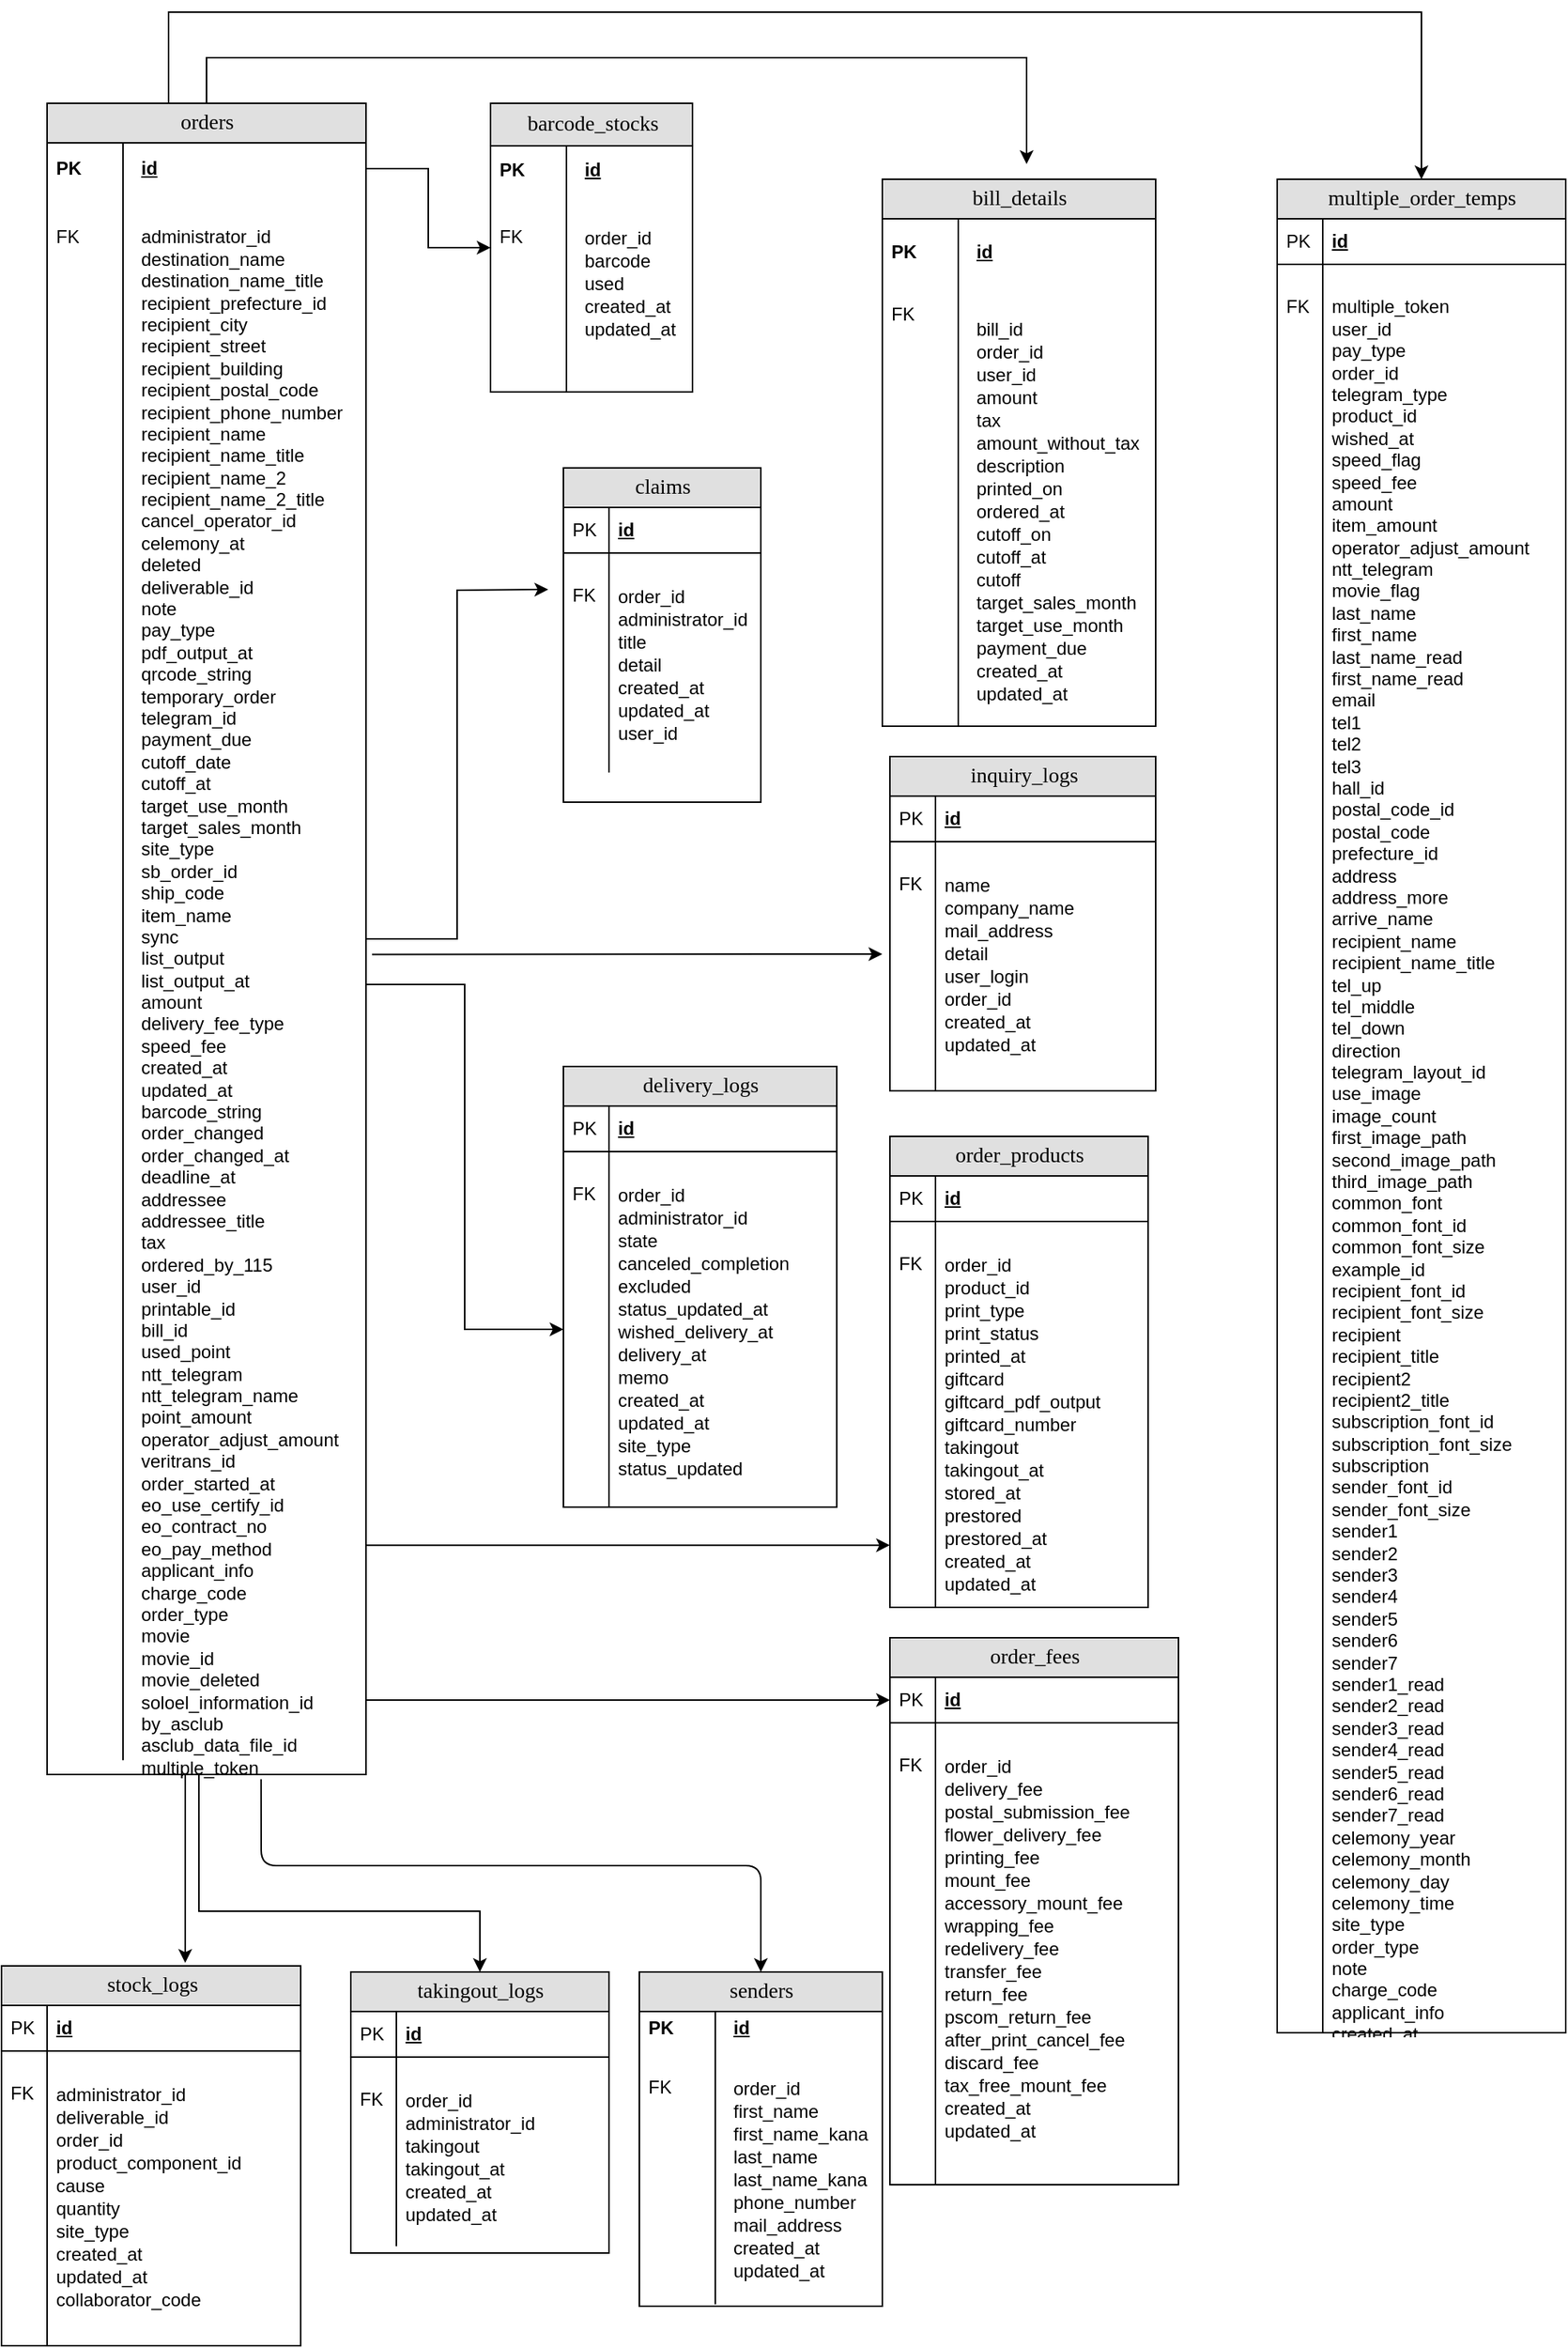 <mxfile version="10.9.8" type="github"><diagram name="Page-1" id="e56a1550-8fbb-45ad-956c-1786394a9013"><mxGraphModel dx="1108" dy="484" grid="1" gridSize="10" guides="1" tooltips="1" connect="1" arrows="1" fold="1" page="1" pageScale="1" pageWidth="1100" pageHeight="850" background="#ffffff" math="0" shadow="0"><root><mxCell id="0"/><mxCell id="1" parent="0"/><mxCell id="3_4lXdY1NPlrhC-aq4lD-149" style="edgeStyle=orthogonalEdgeStyle;rounded=0;orthogonalLoop=1;jettySize=auto;html=1;" edge="1" parent="1" source="2e49270ec7c68f3f-1"><mxGeometry relative="1" as="geometry"><mxPoint x="390" y="400" as="targetPoint"/></mxGeometry></mxCell><mxCell id="3_4lXdY1NPlrhC-aq4lD-151" style="edgeStyle=orthogonalEdgeStyle;rounded=0;orthogonalLoop=1;jettySize=auto;html=1;entryX=0.614;entryY=-0.008;entryDx=0;entryDy=0;entryPerimeter=0;exitX=0.424;exitY=1.001;exitDx=0;exitDy=0;exitPerimeter=0;" edge="1" parent="1" source="2e49270ec7c68f3f-6" target="3_4lXdY1NPlrhC-aq4lD-69"><mxGeometry relative="1" as="geometry"><mxPoint x="150" y="1460" as="targetPoint"/><mxPoint x="210" y="1200" as="sourcePoint"/><Array as="points"><mxPoint x="151" y="1151"/></Array></mxGeometry></mxCell><mxCell id="3_4lXdY1NPlrhC-aq4lD-153" style="edgeStyle=orthogonalEdgeStyle;rounded=0;orthogonalLoop=1;jettySize=auto;html=1;" edge="1" parent="1" source="2e49270ec7c68f3f-1"><mxGeometry relative="1" as="geometry"><mxPoint x="705" y="120" as="targetPoint"/><Array as="points"><mxPoint x="165" y="50"/><mxPoint x="705" y="50"/></Array></mxGeometry></mxCell><mxCell id="2e49270ec7c68f3f-1" value="orders" style="swimlane;html=1;fontStyle=0;childLayout=stackLayout;horizontal=1;startSize=26;fillColor=#e0e0e0;horizontalStack=0;resizeParent=1;resizeLast=0;collapsible=1;marginBottom=0;swimlaneFillColor=#ffffff;align=center;rounded=0;shadow=0;comic=0;labelBackgroundColor=none;strokeColor=#000000;strokeWidth=1;fontFamily=Verdana;fontSize=14;fontColor=#000000;" parent="1" vertex="1"><mxGeometry x="60" y="80" width="210" height="1100" as="geometry"/></mxCell><mxCell id="2e49270ec7c68f3f-2" value="id" style="shape=partialRectangle;top=0;left=0;right=0;bottom=0;html=1;align=left;verticalAlign=middle;fillColor=none;spacingLeft=60;spacingRight=4;whiteSpace=wrap;overflow=hidden;rotatable=0;points=[[0,0.5],[1,0.5]];portConstraint=eastwest;dropTarget=0;fontStyle=5;" parent="2e49270ec7c68f3f-1" vertex="1"><mxGeometry y="26" width="210" height="34" as="geometry"/></mxCell><mxCell id="2e49270ec7c68f3f-3" value="PK" style="shape=partialRectangle;fontStyle=1;top=0;left=0;bottom=0;html=1;fillColor=none;align=left;verticalAlign=middle;spacingLeft=4;spacingRight=4;whiteSpace=wrap;overflow=hidden;rotatable=0;points=[];portConstraint=eastwest;part=1;" parent="2e49270ec7c68f3f-2" vertex="1" connectable="0"><mxGeometry width="50" height="34" as="geometry"/></mxCell><mxCell id="2e49270ec7c68f3f-6" value="&lt;div&gt;&lt;br&gt;&lt;/div&gt;&lt;div&gt;administrator_id&lt;/div&gt;&lt;div&gt;destination_name&lt;/div&gt;&lt;div&gt;destination_name_title&lt;/div&gt;&lt;div&gt;recipient_prefecture_id&lt;/div&gt;&lt;div&gt;recipient_city&lt;/div&gt;&lt;div&gt;recipient_street&lt;/div&gt;&lt;div&gt;recipient_building&lt;/div&gt;&lt;div&gt;recipient_postal_code&lt;/div&gt;&lt;div&gt;recipient_phone_number&lt;/div&gt;&lt;div&gt;recipient_name&lt;/div&gt;&lt;div&gt;recipient_name_title&lt;/div&gt;&lt;div&gt;recipient_name_2&lt;/div&gt;&lt;div&gt;recipient_name_2_title&lt;/div&gt;&lt;div&gt;cancel_operator_id&lt;/div&gt;&lt;div&gt;celemony_at&lt;/div&gt;&lt;div&gt;deleted&lt;/div&gt;&lt;div&gt;deliverable_id&lt;/div&gt;&lt;div&gt;note&lt;/div&gt;&lt;div&gt;pay_type&lt;/div&gt;&lt;div&gt;pdf_output_at&lt;/div&gt;&lt;div&gt;qrcode_string&lt;/div&gt;&lt;div&gt;temporary_order&lt;/div&gt;&lt;div&gt;telegram_id&lt;/div&gt;&lt;div&gt;payment_due&lt;/div&gt;&lt;div&gt;cutoff_date&lt;/div&gt;&lt;div&gt;cutoff_at&lt;/div&gt;&lt;div&gt;target_use_month&lt;/div&gt;&lt;div&gt;target_sales_month&lt;/div&gt;&lt;div&gt;site_type&lt;/div&gt;&lt;div&gt;sb_order_id&lt;/div&gt;&lt;div&gt;ship_code&lt;/div&gt;&lt;div&gt;item_name&lt;/div&gt;&lt;div&gt;sync&lt;/div&gt;&lt;div&gt;list_output&lt;/div&gt;&lt;div&gt;list_output_at&lt;/div&gt;&lt;div&gt;amount&lt;/div&gt;&lt;div&gt;delivery_fee_type&lt;/div&gt;&lt;div&gt;speed_fee&lt;/div&gt;&lt;div&gt;created_at&lt;/div&gt;&lt;div&gt;updated_at&lt;/div&gt;&lt;div&gt;barcode_string&lt;/div&gt;&lt;div&gt;order_changed&lt;/div&gt;&lt;div&gt;order_changed_at&lt;/div&gt;&lt;div&gt;deadline_at&lt;/div&gt;&lt;div&gt;addressee&lt;/div&gt;&lt;div&gt;addressee_title&lt;/div&gt;&lt;div&gt;tax&lt;/div&gt;&lt;div&gt;ordered_by_115&lt;/div&gt;&lt;div&gt;user_id&lt;/div&gt;&lt;div&gt;printable_id&lt;/div&gt;&lt;div&gt;bill_id&lt;/div&gt;&lt;div&gt;used_point&lt;/div&gt;&lt;div&gt;ntt_telegram&lt;/div&gt;&lt;div&gt;ntt_telegram_name&lt;/div&gt;&lt;div&gt;point_amount&lt;/div&gt;&lt;div&gt;operator_adjust_amount&lt;/div&gt;&lt;div&gt;veritrans_id&lt;/div&gt;&lt;div&gt;order_started_at&lt;/div&gt;&lt;div&gt;eo_use_certify_id&lt;/div&gt;&lt;div&gt;eo_contract_no&lt;/div&gt;&lt;div&gt;eo_pay_method&lt;/div&gt;&lt;div&gt;applicant_info&lt;/div&gt;&lt;div&gt;charge_code&lt;/div&gt;&lt;div&gt;order_type&lt;/div&gt;&lt;div&gt;movie&lt;/div&gt;&lt;div&gt;movie_id&lt;/div&gt;&lt;div&gt;movie_deleted&lt;/div&gt;&lt;div&gt;soloel_information_id&lt;/div&gt;&lt;div&gt;by_asclub&lt;/div&gt;&lt;div&gt;asclub_data_file_id&lt;/div&gt;&lt;div&gt;multiple_token&lt;/div&gt;" style="shape=partialRectangle;top=0;left=0;right=0;bottom=0;html=1;align=left;verticalAlign=top;fillColor=none;spacingLeft=60;spacingRight=4;whiteSpace=wrap;overflow=hidden;rotatable=0;points=[[0,0.5],[1,0.5]];portConstraint=eastwest;dropTarget=0;" parent="2e49270ec7c68f3f-1" vertex="1"><mxGeometry y="60" width="210" height="1040" as="geometry"/></mxCell><mxCell id="2e49270ec7c68f3f-7" value="&lt;br&gt;FK" style="shape=partialRectangle;top=0;left=0;bottom=0;html=1;fillColor=none;align=left;verticalAlign=top;spacingLeft=4;spacingRight=4;whiteSpace=wrap;overflow=hidden;rotatable=0;points=[];portConstraint=eastwest;part=1;" parent="2e49270ec7c68f3f-6" vertex="1" connectable="0"><mxGeometry width="50" height="1030.095" as="geometry"/></mxCell><mxCell id="2e49270ec7c68f3f-80" value="claims" style="swimlane;html=1;fontStyle=0;childLayout=stackLayout;horizontal=1;startSize=26;fillColor=#e0e0e0;horizontalStack=0;resizeParent=1;resizeLast=0;collapsible=1;marginBottom=0;swimlaneFillColor=#ffffff;align=center;rounded=0;shadow=0;comic=0;labelBackgroundColor=none;strokeColor=#000000;strokeWidth=1;fontFamily=Verdana;fontSize=14;fontColor=#000000;" parent="1" vertex="1"><mxGeometry x="400" y="320" width="130" height="220" as="geometry"/></mxCell><mxCell id="2e49270ec7c68f3f-81" value="id" style="shape=partialRectangle;top=0;left=0;right=0;bottom=1;html=1;align=left;verticalAlign=middle;fillColor=none;spacingLeft=34;spacingRight=4;whiteSpace=wrap;overflow=hidden;rotatable=0;points=[[0,0.5],[1,0.5]];portConstraint=eastwest;dropTarget=0;fontStyle=5;" parent="2e49270ec7c68f3f-80" vertex="1"><mxGeometry y="26" width="130" height="30" as="geometry"/></mxCell><mxCell id="2e49270ec7c68f3f-82" value="PK" style="shape=partialRectangle;top=0;left=0;bottom=0;html=1;fillColor=none;align=left;verticalAlign=middle;spacingLeft=4;spacingRight=4;whiteSpace=wrap;overflow=hidden;rotatable=0;points=[];portConstraint=eastwest;part=1;" parent="2e49270ec7c68f3f-81" vertex="1" connectable="0"><mxGeometry width="30" height="30" as="geometry"/></mxCell><mxCell id="2e49270ec7c68f3f-83" value="&lt;br&gt;&lt;table border=&quot;0&quot; cellpadding=&quot;0&quot; cellspacing=&quot;0&quot; width=&quot;117&quot; style=&quot;border-collapse: collapse ; width: 88pt&quot;&gt; &lt;colgroup&gt;&lt;col width=&quot;117&quot; style=&quot;width: 88pt&quot;&gt;&lt;/colgroup&gt; &lt;tbody&gt;&lt;tr style=&quot;height: 11.25pt&quot;&gt;  &lt;td height=&quot;15&quot; class=&quot;xl67&quot; width=&quot;117&quot; style=&quot;height: 11.25pt ; width: 88pt&quot;&gt;order_id&lt;/td&gt; &lt;/tr&gt; &lt;tr style=&quot;height: 11.25pt&quot;&gt;  &lt;td height=&quot;15&quot; class=&quot;xl67&quot; style=&quot;height: 11.25pt ; border-top: none&quot;&gt;administrator_id&lt;/td&gt; &lt;/tr&gt; &lt;tr style=&quot;height: 11.25pt&quot;&gt;  &lt;td height=&quot;15&quot; class=&quot;xl67&quot; style=&quot;height: 11.25pt ; border-top: none&quot;&gt;title&lt;/td&gt; &lt;/tr&gt; &lt;tr style=&quot;height: 11.25pt&quot;&gt;  &lt;td height=&quot;15&quot; class=&quot;xl67&quot; style=&quot;height: 11.25pt ; border-top: none&quot;&gt;detail&lt;/td&gt; &lt;/tr&gt; &lt;tr style=&quot;height: 11.25pt&quot;&gt;  &lt;td height=&quot;15&quot; class=&quot;xl67&quot; style=&quot;height: 11.25pt ; border-top: none&quot;&gt;created_at&lt;/td&gt; &lt;/tr&gt; &lt;tr style=&quot;height: 11.25pt&quot;&gt;  &lt;td height=&quot;15&quot; class=&quot;xl67&quot; style=&quot;height: 11.25pt ; border-top: none&quot;&gt;updated_at&lt;/td&gt; &lt;/tr&gt; &lt;tr style=&quot;height: 12.0pt&quot;&gt;  &lt;td height=&quot;16&quot; class=&quot;xl68&quot; style=&quot;height: 12.0pt ; border-top: none&quot;&gt;user_id&lt;/td&gt; &lt;/tr&gt;&lt;/tbody&gt;&lt;/table&gt;" style="shape=partialRectangle;top=0;left=0;right=0;bottom=0;html=1;align=left;verticalAlign=top;fillColor=none;spacingLeft=34;spacingRight=4;whiteSpace=wrap;overflow=hidden;rotatable=0;points=[[0,0.5],[1,0.5]];portConstraint=eastwest;dropTarget=0;" parent="2e49270ec7c68f3f-80" vertex="1"><mxGeometry y="56" width="130" height="144" as="geometry"/></mxCell><mxCell id="2e49270ec7c68f3f-84" value="&lt;br&gt;FK" style="shape=partialRectangle;top=0;left=0;bottom=0;html=1;fillColor=none;align=left;verticalAlign=top;spacingLeft=4;spacingRight=4;whiteSpace=wrap;overflow=hidden;rotatable=0;points=[];portConstraint=eastwest;part=1;" parent="2e49270ec7c68f3f-83" vertex="1" connectable="0"><mxGeometry width="30" height="144" as="geometry"/></mxCell><mxCell id="3_4lXdY1NPlrhC-aq4lD-7" value="bill_details" style="swimlane;html=1;fontStyle=0;childLayout=stackLayout;horizontal=1;startSize=26;fillColor=#e0e0e0;horizontalStack=0;resizeParent=1;resizeLast=0;collapsible=1;marginBottom=0;swimlaneFillColor=#ffffff;align=center;rounded=0;shadow=0;comic=0;labelBackgroundColor=none;strokeColor=#000000;strokeWidth=1;fontFamily=Verdana;fontSize=14;fontColor=#000000;" vertex="1" parent="1"><mxGeometry x="610" y="130" width="180" height="360" as="geometry"/></mxCell><mxCell id="3_4lXdY1NPlrhC-aq4lD-8" value="id" style="shape=partialRectangle;top=0;left=0;right=0;bottom=0;html=1;align=left;verticalAlign=middle;fillColor=none;spacingLeft=60;spacingRight=4;whiteSpace=wrap;overflow=hidden;rotatable=0;points=[[0,0.5],[1,0.5]];portConstraint=eastwest;dropTarget=0;fontStyle=5;" vertex="1" parent="3_4lXdY1NPlrhC-aq4lD-7"><mxGeometry y="26" width="180" height="44" as="geometry"/></mxCell><mxCell id="3_4lXdY1NPlrhC-aq4lD-9" value="PK" style="shape=partialRectangle;fontStyle=1;top=0;left=0;bottom=0;html=1;fillColor=none;align=left;verticalAlign=middle;spacingLeft=4;spacingRight=4;whiteSpace=wrap;overflow=hidden;rotatable=0;points=[];portConstraint=eastwest;part=1;" vertex="1" connectable="0" parent="3_4lXdY1NPlrhC-aq4lD-8"><mxGeometry width="50" height="44" as="geometry"/></mxCell><mxCell id="3_4lXdY1NPlrhC-aq4lD-12" value="&lt;br&gt;&lt;table border=&quot;0&quot; cellpadding=&quot;0&quot; cellspacing=&quot;0&quot; width=&quot;117&quot; style=&quot;border-collapse: collapse ; width: 88pt&quot;&gt; &lt;colgroup&gt;&lt;col width=&quot;117&quot; style=&quot;width: 88pt&quot;&gt;&lt;/colgroup&gt; &lt;tbody&gt;&lt;tr style=&quot;height: 11.25pt&quot;&gt;  &lt;td height=&quot;15&quot; class=&quot;xl67&quot; width=&quot;117&quot; style=&quot;height: 11.25pt ; width: 88pt&quot;&gt;bill_id&lt;/td&gt; &lt;/tr&gt; &lt;tr style=&quot;height: 11.25pt&quot;&gt;  &lt;td height=&quot;15&quot; class=&quot;xl67&quot; style=&quot;height: 11.25pt ; border-top: none&quot;&gt;order_id&lt;/td&gt; &lt;/tr&gt; &lt;tr style=&quot;height: 11.25pt&quot;&gt;  &lt;td height=&quot;15&quot; class=&quot;xl67&quot; style=&quot;height: 11.25pt ; border-top: none&quot;&gt;user_id&lt;/td&gt; &lt;/tr&gt; &lt;tr style=&quot;height: 11.25pt&quot;&gt;  &lt;td height=&quot;15&quot; class=&quot;xl67&quot; style=&quot;height: 11.25pt ; border-top: none&quot;&gt;amount&lt;/td&gt; &lt;/tr&gt; &lt;tr style=&quot;height: 11.25pt&quot;&gt;  &lt;td height=&quot;15&quot; class=&quot;xl67&quot; style=&quot;height: 11.25pt ; border-top: none&quot;&gt;tax&lt;/td&gt; &lt;/tr&gt; &lt;tr style=&quot;height: 11.25pt&quot;&gt;  &lt;td height=&quot;15&quot; class=&quot;xl67&quot; style=&quot;height: 11.25pt ; border-top: none&quot;&gt;amount_without_tax&lt;/td&gt; &lt;/tr&gt; &lt;tr style=&quot;height: 11.25pt&quot;&gt;  &lt;td height=&quot;15&quot; class=&quot;xl67&quot; style=&quot;height: 11.25pt ; border-top: none&quot;&gt;description&lt;/td&gt; &lt;/tr&gt; &lt;tr style=&quot;height: 11.25pt&quot;&gt;  &lt;td height=&quot;15&quot; class=&quot;xl67&quot; style=&quot;height: 11.25pt ; border-top: none&quot;&gt;printed_on&lt;/td&gt; &lt;/tr&gt; &lt;tr style=&quot;height: 11.25pt&quot;&gt;  &lt;td height=&quot;15&quot; class=&quot;xl67&quot; style=&quot;height: 11.25pt ; border-top: none&quot;&gt;ordered_at&lt;/td&gt; &lt;/tr&gt; &lt;tr style=&quot;height: 11.25pt&quot;&gt;  &lt;td height=&quot;15&quot; class=&quot;xl67&quot; style=&quot;height: 11.25pt ; border-top: none&quot;&gt;cutoff_on&lt;/td&gt; &lt;/tr&gt; &lt;tr style=&quot;height: 11.25pt&quot;&gt;  &lt;td height=&quot;15&quot; class=&quot;xl67&quot; style=&quot;height: 11.25pt ; border-top: none&quot;&gt;cutoff_at&lt;/td&gt; &lt;/tr&gt; &lt;tr style=&quot;height: 11.25pt&quot;&gt;  &lt;td height=&quot;15&quot; class=&quot;xl67&quot; style=&quot;height: 11.25pt ; border-top: none&quot;&gt;cutoff&lt;/td&gt; &lt;/tr&gt; &lt;tr style=&quot;height: 11.25pt&quot;&gt;  &lt;td height=&quot;15&quot; class=&quot;xl67&quot; style=&quot;height: 11.25pt ; border-top: none&quot;&gt;target_sales_month&lt;/td&gt; &lt;/tr&gt; &lt;tr style=&quot;height: 11.25pt&quot;&gt;  &lt;td height=&quot;15&quot; class=&quot;xl67&quot; style=&quot;height: 11.25pt ; border-top: none&quot;&gt;target_use_month&lt;/td&gt; &lt;/tr&gt; &lt;tr style=&quot;height: 11.25pt&quot;&gt;  &lt;td height=&quot;15&quot; class=&quot;xl67&quot; style=&quot;height: 11.25pt ; border-top: none&quot;&gt;payment_due&lt;/td&gt; &lt;/tr&gt; &lt;tr style=&quot;height: 11.25pt&quot;&gt;  &lt;td height=&quot;15&quot; class=&quot;xl67&quot; style=&quot;height: 11.25pt ; border-top: none&quot;&gt;created_at&lt;/td&gt; &lt;/tr&gt; &lt;tr style=&quot;height: 12.0pt&quot;&gt;  &lt;td height=&quot;16&quot; class=&quot;xl68&quot; style=&quot;height: 12.0pt ; border-top: none&quot;&gt;updated_at&lt;/td&gt; &lt;/tr&gt;&lt;/tbody&gt;&lt;/table&gt;" style="shape=partialRectangle;top=0;left=0;right=0;bottom=0;html=1;align=left;verticalAlign=top;fillColor=none;spacingLeft=60;spacingRight=4;whiteSpace=wrap;overflow=hidden;rotatable=0;points=[[0,0.5],[1,0.5]];portConstraint=eastwest;dropTarget=0;" vertex="1" parent="3_4lXdY1NPlrhC-aq4lD-7"><mxGeometry y="70" width="180" height="290" as="geometry"/></mxCell><mxCell id="3_4lXdY1NPlrhC-aq4lD-13" value="&lt;br&gt;FK" style="shape=partialRectangle;top=0;left=0;bottom=0;html=1;fillColor=none;align=left;verticalAlign=top;spacingLeft=4;spacingRight=4;whiteSpace=wrap;overflow=hidden;rotatable=0;points=[];portConstraint=eastwest;part=1;" vertex="1" connectable="0" parent="3_4lXdY1NPlrhC-aq4lD-12"><mxGeometry y="-9.355" width="50" height="299.355" as="geometry"/></mxCell><mxCell id="3_4lXdY1NPlrhC-aq4lD-14" value="delivery_logs" style="swimlane;html=1;fontStyle=0;childLayout=stackLayout;horizontal=1;startSize=26;fillColor=#e0e0e0;horizontalStack=0;resizeParent=1;resizeLast=0;collapsible=1;marginBottom=0;swimlaneFillColor=#ffffff;align=center;rounded=0;shadow=0;comic=0;labelBackgroundColor=none;strokeColor=#000000;strokeWidth=1;fontFamily=Verdana;fontSize=14;fontColor=#000000;" vertex="1" parent="1"><mxGeometry x="400" y="714" width="180" height="290" as="geometry"/></mxCell><mxCell id="3_4lXdY1NPlrhC-aq4lD-15" value="id" style="shape=partialRectangle;top=0;left=0;right=0;bottom=1;html=1;align=left;verticalAlign=middle;fillColor=none;spacingLeft=34;spacingRight=4;whiteSpace=wrap;overflow=hidden;rotatable=0;points=[[0,0.5],[1,0.5]];portConstraint=eastwest;dropTarget=0;fontStyle=5;" vertex="1" parent="3_4lXdY1NPlrhC-aq4lD-14"><mxGeometry y="26" width="180" height="30" as="geometry"/></mxCell><mxCell id="3_4lXdY1NPlrhC-aq4lD-16" value="PK" style="shape=partialRectangle;top=0;left=0;bottom=0;html=1;fillColor=none;align=left;verticalAlign=middle;spacingLeft=4;spacingRight=4;whiteSpace=wrap;overflow=hidden;rotatable=0;points=[];portConstraint=eastwest;part=1;" vertex="1" connectable="0" parent="3_4lXdY1NPlrhC-aq4lD-15"><mxGeometry width="30" height="30" as="geometry"/></mxCell><mxCell id="3_4lXdY1NPlrhC-aq4lD-17" value="&lt;table border=&quot;0&quot; cellpadding=&quot;0&quot; cellspacing=&quot;0&quot; width=&quot;117&quot; style=&quot;border-collapse: collapse ; width: 88pt&quot;&gt;&lt;colgroup&gt;&lt;col width=&quot;117&quot; style=&quot;width: 88pt&quot;&gt;&lt;/colgroup&gt;&lt;tbody&gt;&lt;tr style=&quot;height: 11.25pt&quot;&gt;&lt;td height=&quot;15&quot; class=&quot;xl67&quot; width=&quot;117&quot; style=&quot;height: 11.25pt ; width: 88pt&quot;&gt;&lt;br&gt;&lt;table border=&quot;0&quot; cellpadding=&quot;0&quot; cellspacing=&quot;0&quot; width=&quot;117&quot; style=&quot;border-collapse: collapse ; width: 88pt&quot;&gt; &lt;colgroup&gt;&lt;col width=&quot;117&quot; style=&quot;width: 88pt&quot;&gt;&lt;/colgroup&gt; &lt;tbody&gt;&lt;tr style=&quot;height: 11.25pt&quot;&gt;  &lt;td height=&quot;15&quot; class=&quot;xl67&quot; width=&quot;117&quot; style=&quot;height: 11.25pt ; width: 88pt&quot;&gt;order_id&lt;/td&gt; &lt;/tr&gt; &lt;tr style=&quot;height: 11.25pt&quot;&gt;  &lt;td height=&quot;15&quot; class=&quot;xl67&quot; style=&quot;height: 11.25pt ; border-top: none&quot;&gt;administrator_id&lt;/td&gt; &lt;/tr&gt; &lt;tr style=&quot;height: 11.25pt&quot;&gt;  &lt;td height=&quot;15&quot; class=&quot;xl67&quot; style=&quot;height: 11.25pt ; border-top: none&quot;&gt;state&lt;/td&gt; &lt;/tr&gt; &lt;tr style=&quot;height: 11.25pt&quot;&gt;  &lt;td height=&quot;15&quot; class=&quot;xl67&quot; style=&quot;height: 11.25pt ; border-top: none&quot;&gt;canceled_completion&lt;/td&gt; &lt;/tr&gt; &lt;tr style=&quot;height: 11.25pt&quot;&gt;  &lt;td height=&quot;15&quot; class=&quot;xl67&quot; style=&quot;height: 11.25pt ; border-top: none&quot;&gt;excluded&lt;/td&gt; &lt;/tr&gt; &lt;tr style=&quot;height: 11.25pt&quot;&gt;  &lt;td height=&quot;15&quot; class=&quot;xl67&quot; style=&quot;height: 11.25pt ; border-top: none&quot;&gt;status_updated_at&lt;/td&gt; &lt;/tr&gt; &lt;tr style=&quot;height: 11.25pt&quot;&gt;  &lt;td height=&quot;15&quot; class=&quot;xl67&quot; style=&quot;height: 11.25pt ; border-top: none&quot;&gt;wished_delivery_at&lt;/td&gt; &lt;/tr&gt; &lt;tr style=&quot;height: 11.25pt&quot;&gt;  &lt;td height=&quot;15&quot; class=&quot;xl67&quot; style=&quot;height: 11.25pt ; border-top: none&quot;&gt;delivery_at&lt;/td&gt; &lt;/tr&gt; &lt;tr style=&quot;height: 11.25pt&quot;&gt;  &lt;td height=&quot;15&quot; class=&quot;xl67&quot; style=&quot;height: 11.25pt ; border-top: none&quot;&gt;memo&lt;/td&gt; &lt;/tr&gt; &lt;tr style=&quot;height: 11.25pt&quot;&gt;  &lt;td height=&quot;15&quot; class=&quot;xl67&quot; style=&quot;height: 11.25pt ; border-top: none&quot;&gt;created_at&lt;/td&gt; &lt;/tr&gt; &lt;tr style=&quot;height: 11.25pt&quot;&gt;  &lt;td height=&quot;15&quot; class=&quot;xl67&quot; style=&quot;height: 11.25pt ; border-top: none&quot;&gt;updated_at&lt;/td&gt; &lt;/tr&gt; &lt;tr style=&quot;height: 11.25pt&quot;&gt;  &lt;td height=&quot;15&quot; class=&quot;xl67&quot; style=&quot;height: 11.25pt ; border-top: none&quot;&gt;site_type&lt;/td&gt; &lt;/tr&gt; &lt;tr style=&quot;height: 12.0pt&quot;&gt;  &lt;td height=&quot;16&quot; class=&quot;xl68&quot; style=&quot;height: 12.0pt ; border-top: none&quot;&gt;status_updated&lt;/td&gt; &lt;/tr&gt;&lt;/tbody&gt;&lt;/table&gt;&lt;/td&gt;&lt;/tr&gt;&lt;tr style=&quot;height: 11.25pt&quot;&gt;&lt;td height=&quot;15&quot; class=&quot;xl67&quot; style=&quot;height: 11.25pt ; border-top: none&quot;&gt;&lt;/td&gt;&lt;/tr&gt;&lt;tr style=&quot;height: 11.25pt&quot;&gt;&lt;td height=&quot;15&quot; class=&quot;xl67&quot; style=&quot;height: 11.25pt ; border-top: none&quot;&gt;&lt;/td&gt;&lt;/tr&gt;&lt;tr style=&quot;height: 11.25pt&quot;&gt;&lt;td height=&quot;15&quot; class=&quot;xl67&quot; style=&quot;height: 11.25pt ; border-top: none&quot;&gt;&lt;/td&gt;&lt;/tr&gt;&lt;tr style=&quot;height: 11.25pt&quot;&gt;&lt;td height=&quot;15&quot; class=&quot;xl67&quot; style=&quot;height: 11.25pt ; border-top: none&quot;&gt;&lt;/td&gt;&lt;/tr&gt;&lt;tr style=&quot;height: 11.25pt&quot;&gt;&lt;td height=&quot;15&quot; class=&quot;xl67&quot; style=&quot;height: 11.25pt ; border-top: none&quot;&gt;&lt;/td&gt;&lt;/tr&gt;&lt;tr style=&quot;height: 11.25pt&quot;&gt;&lt;td height=&quot;15&quot; class=&quot;xl67&quot; style=&quot;height: 11.25pt ; border-top: none&quot;&gt;&lt;/td&gt;&lt;/tr&gt;&lt;tr style=&quot;height: 11.25pt&quot;&gt;&lt;td height=&quot;15&quot; class=&quot;xl67&quot; style=&quot;height: 11.25pt ; border-top: none&quot;&gt;&lt;/td&gt;&lt;/tr&gt;&lt;tr style=&quot;height: 11.25pt&quot;&gt;&lt;td height=&quot;15&quot; class=&quot;xl67&quot; style=&quot;height: 11.25pt ; border-top: none&quot;&gt;&lt;/td&gt;&lt;/tr&gt;&lt;tr style=&quot;height: 11.25pt&quot;&gt;&lt;td height=&quot;15&quot; class=&quot;xl67&quot; style=&quot;height: 11.25pt ; border-top: none&quot;&gt;&lt;/td&gt;&lt;/tr&gt;&lt;tr style=&quot;height: 11.25pt&quot;&gt;&lt;td height=&quot;15&quot; class=&quot;xl67&quot; style=&quot;height: 11.25pt ; border-top: none&quot;&gt;&lt;/td&gt;&lt;/tr&gt;&lt;tr style=&quot;height: 11.25pt&quot;&gt;&lt;td height=&quot;15&quot; class=&quot;xl67&quot; style=&quot;height: 11.25pt ; border-top: none&quot;&gt;&lt;/td&gt;&lt;/tr&gt;&lt;tr style=&quot;height: 12.0pt&quot;&gt;&lt;td height=&quot;16&quot; class=&quot;xl68&quot; style=&quot;height: 12.0pt ; border-top: none&quot;&gt;&lt;/td&gt;&lt;/tr&gt;&lt;/tbody&gt;&lt;/table&gt;&lt;br&gt;&lt;br&gt;&lt;br&gt;&lt;br&gt;&lt;br&gt;&lt;br&gt;&lt;br&gt;&lt;br&gt;&lt;br&gt;&lt;br&gt;&lt;br&gt;&lt;br&gt;&lt;br&gt;&lt;br&gt;&lt;br&gt;&lt;br&gt;&lt;br&gt;&lt;br&gt;&lt;br&gt;&lt;br&gt;&lt;br&gt;&lt;br&gt;&lt;br&gt;&lt;br&gt;&lt;br&gt;&lt;br&gt;&lt;br&gt;&lt;br&gt;&lt;br&gt;&lt;br&gt;&lt;br&gt;&lt;br&gt;&lt;br&gt;&lt;br&gt;&lt;br&gt;&lt;br&gt;&lt;br&gt;&lt;br&gt;&lt;br&gt;&lt;br&gt;&lt;table border=&quot;0&quot; cellpadding=&quot;0&quot; cellspacing=&quot;0&quot; width=&quot;117&quot; style=&quot;border-collapse: collapse ; width: 88pt&quot;&gt; &lt;colgroup&gt;&lt;col width=&quot;117&quot; style=&quot;width: 88pt&quot;&gt;&lt;/colgroup&gt; &lt;tbody&gt;&lt;tr style=&quot;height: 11.25pt&quot;&gt;  &lt;td height=&quot;15&quot; class=&quot;xl67&quot; width=&quot;117&quot; style=&quot;height: 11.25pt ; width: 88pt&quot;&gt;order_id&lt;/td&gt; &lt;/tr&gt; &lt;tr style=&quot;height: 11.25pt&quot;&gt;  &lt;td height=&quot;15&quot; class=&quot;xl67&quot; style=&quot;height: 11.25pt ; border-top: none&quot;&gt;administrator_id&lt;/td&gt; &lt;/tr&gt; &lt;tr style=&quot;height: 11.25pt&quot;&gt;  &lt;td height=&quot;15&quot; class=&quot;xl67&quot; style=&quot;height: 11.25pt ; border-top: none&quot;&gt;state&lt;/td&gt; &lt;/tr&gt; &lt;tr style=&quot;height: 11.25pt&quot;&gt;  &lt;td height=&quot;15&quot; class=&quot;xl67&quot; style=&quot;height: 11.25pt ; border-top: none&quot;&gt;canceled_completion&lt;/td&gt; &lt;/tr&gt; &lt;tr style=&quot;height: 11.25pt&quot;&gt;  &lt;td height=&quot;15&quot; class=&quot;xl67&quot; style=&quot;height: 11.25pt ; border-top: none&quot;&gt;excluded&lt;/td&gt; &lt;/tr&gt; &lt;tr style=&quot;height: 11.25pt&quot;&gt;  &lt;td height=&quot;15&quot; class=&quot;xl67&quot; style=&quot;height: 11.25pt ; border-top: none&quot;&gt;status_updated_at&lt;/td&gt; &lt;/tr&gt; &lt;tr style=&quot;height: 11.25pt&quot;&gt;  &lt;td height=&quot;15&quot; class=&quot;xl67&quot; style=&quot;height: 11.25pt ; border-top: none&quot;&gt;wished_delivery_at&lt;/td&gt; &lt;/tr&gt; &lt;tr style=&quot;height: 11.25pt&quot;&gt;  &lt;td height=&quot;15&quot; class=&quot;xl67&quot; style=&quot;height: 11.25pt ; border-top: none&quot;&gt;delivery_at&lt;/td&gt; &lt;/tr&gt; &lt;tr style=&quot;height: 11.25pt&quot;&gt;  &lt;td height=&quot;15&quot; class=&quot;xl67&quot; style=&quot;height: 11.25pt ; border-top: none&quot;&gt;memo&lt;/td&gt; &lt;/tr&gt; &lt;tr style=&quot;height: 11.25pt&quot;&gt;  &lt;td height=&quot;15&quot; class=&quot;xl67&quot; style=&quot;height: 11.25pt ; border-top: none&quot;&gt;created_at&lt;/td&gt; &lt;/tr&gt; &lt;tr style=&quot;height: 11.25pt&quot;&gt;  &lt;td height=&quot;15&quot; class=&quot;xl67&quot; style=&quot;height: 11.25pt ; border-top: none&quot;&gt;updated_at&lt;/td&gt; &lt;/tr&gt; &lt;tr style=&quot;height: 11.25pt&quot;&gt;  &lt;td height=&quot;15&quot; class=&quot;xl67&quot; style=&quot;height: 11.25pt ; border-top: none&quot;&gt;site_type&lt;/td&gt; &lt;/tr&gt; &lt;tr style=&quot;height: 12.0pt&quot;&gt;  &lt;td height=&quot;16&quot; class=&quot;xl68&quot; style=&quot;height: 12.0pt ; border-top: none&quot;&gt;status_updated&lt;br&gt;&lt;br&gt;&lt;/td&gt; &lt;/tr&gt;&lt;/tbody&gt;&lt;/table&gt;" style="shape=partialRectangle;top=0;left=0;right=0;bottom=0;html=1;align=left;verticalAlign=top;fillColor=none;spacingLeft=34;spacingRight=4;whiteSpace=wrap;overflow=hidden;rotatable=0;points=[[0,0.5],[1,0.5]];portConstraint=eastwest;dropTarget=0;" vertex="1" parent="3_4lXdY1NPlrhC-aq4lD-14"><mxGeometry y="56" width="180" height="234" as="geometry"/></mxCell><mxCell id="3_4lXdY1NPlrhC-aq4lD-18" value="&lt;br&gt;FK" style="shape=partialRectangle;top=0;left=0;bottom=0;html=1;fillColor=none;align=left;verticalAlign=top;spacingLeft=4;spacingRight=4;whiteSpace=wrap;overflow=hidden;rotatable=0;points=[];portConstraint=eastwest;part=1;" vertex="1" connectable="0" parent="3_4lXdY1NPlrhC-aq4lD-17"><mxGeometry width="30" height="234" as="geometry"/></mxCell><mxCell id="3_4lXdY1NPlrhC-aq4lD-25" value="inquiry_logs" style="swimlane;html=1;fontStyle=0;childLayout=stackLayout;horizontal=1;startSize=26;fillColor=#e0e0e0;horizontalStack=0;resizeParent=1;resizeLast=0;collapsible=1;marginBottom=0;swimlaneFillColor=#ffffff;align=center;rounded=0;shadow=0;comic=0;labelBackgroundColor=none;strokeColor=#000000;strokeWidth=1;fontFamily=Verdana;fontSize=14;fontColor=#000000;" vertex="1" parent="1"><mxGeometry x="615" y="510" width="175" height="220" as="geometry"><mxRectangle x="461" y="500" width="120" height="26" as="alternateBounds"/></mxGeometry></mxCell><mxCell id="3_4lXdY1NPlrhC-aq4lD-26" value="id" style="shape=partialRectangle;top=0;left=0;right=0;bottom=1;html=1;align=left;verticalAlign=middle;fillColor=none;spacingLeft=34;spacingRight=4;whiteSpace=wrap;overflow=hidden;rotatable=0;points=[[0,0.5],[1,0.5]];portConstraint=eastwest;dropTarget=0;fontStyle=5;" vertex="1" parent="3_4lXdY1NPlrhC-aq4lD-25"><mxGeometry y="26" width="175" height="30" as="geometry"/></mxCell><mxCell id="3_4lXdY1NPlrhC-aq4lD-27" value="PK" style="shape=partialRectangle;top=0;left=0;bottom=0;html=1;fillColor=none;align=left;verticalAlign=middle;spacingLeft=4;spacingRight=4;whiteSpace=wrap;overflow=hidden;rotatable=0;points=[];portConstraint=eastwest;part=1;" vertex="1" connectable="0" parent="3_4lXdY1NPlrhC-aq4lD-26"><mxGeometry width="30" height="30" as="geometry"/></mxCell><mxCell id="3_4lXdY1NPlrhC-aq4lD-32" value="&lt;br&gt;&lt;table border=&quot;0&quot; cellpadding=&quot;0&quot; cellspacing=&quot;0&quot; width=&quot;117&quot; style=&quot;border-collapse: collapse ; width: 88pt&quot;&gt; &lt;colgroup&gt;&lt;col width=&quot;117&quot; style=&quot;width: 88pt&quot;&gt;&lt;/colgroup&gt; &lt;tbody&gt;&lt;tr style=&quot;height: 11.25pt&quot;&gt;  &lt;td height=&quot;15&quot; class=&quot;xl67&quot; width=&quot;117&quot; style=&quot;height: 11.25pt ; width: 88pt&quot;&gt;name&lt;/td&gt; &lt;/tr&gt; &lt;tr style=&quot;height: 11.25pt&quot;&gt;  &lt;td height=&quot;15&quot; class=&quot;xl67&quot; style=&quot;height: 11.25pt ; border-top: none&quot;&gt;company_name&lt;/td&gt; &lt;/tr&gt; &lt;tr style=&quot;height: 11.25pt&quot;&gt;  &lt;td height=&quot;15&quot; class=&quot;xl67&quot; style=&quot;height: 11.25pt ; border-top: none&quot;&gt;mail_address&lt;/td&gt; &lt;/tr&gt; &lt;tr style=&quot;height: 11.25pt&quot;&gt;  &lt;td height=&quot;15&quot; class=&quot;xl67&quot; style=&quot;height: 11.25pt ; border-top: none&quot;&gt;detail&lt;/td&gt; &lt;/tr&gt; &lt;tr style=&quot;height: 11.25pt&quot;&gt;  &lt;td height=&quot;15&quot; class=&quot;xl67&quot; style=&quot;height: 11.25pt ; border-top: none&quot;&gt;user_login&lt;/td&gt; &lt;/tr&gt; &lt;tr style=&quot;height: 11.25pt&quot;&gt;  &lt;td height=&quot;15&quot; class=&quot;xl67&quot; style=&quot;height: 11.25pt ; border-top: none&quot;&gt;order_id&lt;/td&gt; &lt;/tr&gt; &lt;tr style=&quot;height: 11.25pt&quot;&gt;  &lt;td height=&quot;15&quot; class=&quot;xl67&quot; style=&quot;height: 11.25pt ; border-top: none&quot;&gt;created_at&lt;/td&gt; &lt;/tr&gt; &lt;tr style=&quot;height: 12.0pt&quot;&gt;  &lt;td height=&quot;16&quot; class=&quot;xl68&quot; style=&quot;height: 12.0pt ; border-top: none&quot;&gt;updated_at&lt;/td&gt; &lt;/tr&gt;&lt;/tbody&gt;&lt;/table&gt;" style="shape=partialRectangle;top=0;left=0;right=0;bottom=0;html=1;align=left;verticalAlign=top;fillColor=none;spacingLeft=34;spacingRight=4;whiteSpace=wrap;overflow=hidden;rotatable=0;points=[[0,0.5],[1,0.5]];portConstraint=eastwest;dropTarget=0;" vertex="1" parent="3_4lXdY1NPlrhC-aq4lD-25"><mxGeometry y="56" width="175" height="164" as="geometry"/></mxCell><mxCell id="3_4lXdY1NPlrhC-aq4lD-33" value="&lt;br&gt;FK" style="shape=partialRectangle;top=0;left=0;bottom=0;html=1;fillColor=none;align=left;verticalAlign=top;spacingLeft=4;spacingRight=4;whiteSpace=wrap;overflow=hidden;rotatable=0;points=[];portConstraint=eastwest;part=1;" vertex="1" connectable="0" parent="3_4lXdY1NPlrhC-aq4lD-32"><mxGeometry width="30" height="164" as="geometry"/></mxCell><mxCell id="3_4lXdY1NPlrhC-aq4lD-36" value="order_fees" style="swimlane;html=1;fontStyle=0;childLayout=stackLayout;horizontal=1;startSize=26;fillColor=#e0e0e0;horizontalStack=0;resizeParent=1;resizeLast=0;collapsible=1;marginBottom=0;swimlaneFillColor=#ffffff;align=center;rounded=0;shadow=0;comic=0;labelBackgroundColor=none;strokeColor=#000000;strokeWidth=1;fontFamily=Verdana;fontSize=14;fontColor=#000000;" vertex="1" parent="1"><mxGeometry x="615" y="1090" width="190" height="360" as="geometry"/></mxCell><mxCell id="3_4lXdY1NPlrhC-aq4lD-37" value="id" style="shape=partialRectangle;top=0;left=0;right=0;bottom=1;html=1;align=left;verticalAlign=middle;fillColor=none;spacingLeft=34;spacingRight=4;whiteSpace=wrap;overflow=hidden;rotatable=0;points=[[0,0.5],[1,0.5]];portConstraint=eastwest;dropTarget=0;fontStyle=5;" vertex="1" parent="3_4lXdY1NPlrhC-aq4lD-36"><mxGeometry y="26" width="190" height="30" as="geometry"/></mxCell><mxCell id="3_4lXdY1NPlrhC-aq4lD-38" value="PK" style="shape=partialRectangle;top=0;left=0;bottom=0;html=1;fillColor=none;align=left;verticalAlign=middle;spacingLeft=4;spacingRight=4;whiteSpace=wrap;overflow=hidden;rotatable=0;points=[];portConstraint=eastwest;part=1;" vertex="1" connectable="0" parent="3_4lXdY1NPlrhC-aq4lD-37"><mxGeometry width="30" height="30" as="geometry"/></mxCell><mxCell id="3_4lXdY1NPlrhC-aq4lD-39" value="&lt;br&gt;&lt;table border=&quot;0&quot; cellpadding=&quot;0&quot; cellspacing=&quot;0&quot; width=&quot;117&quot; style=&quot;border-collapse: collapse ; width: 88pt&quot;&gt; &lt;colgroup&gt;&lt;col width=&quot;117&quot; style=&quot;width: 88pt&quot;&gt;&lt;/colgroup&gt; &lt;tbody&gt;&lt;tr style=&quot;height: 11.25pt&quot;&gt;  &lt;td height=&quot;15&quot; class=&quot;xl67&quot; width=&quot;117&quot; style=&quot;height: 11.25pt ; width: 88pt&quot;&gt;order_id&lt;/td&gt; &lt;/tr&gt; &lt;tr style=&quot;height: 11.25pt&quot;&gt;  &lt;td height=&quot;15&quot; class=&quot;xl67&quot; style=&quot;height: 11.25pt ; border-top: none&quot;&gt;delivery_fee&lt;/td&gt; &lt;/tr&gt; &lt;tr style=&quot;height: 11.25pt&quot;&gt;  &lt;td height=&quot;15&quot; class=&quot;xl67&quot; style=&quot;height: 11.25pt ; border-top: none&quot;&gt;postal_submission_fee&lt;/td&gt; &lt;/tr&gt; &lt;tr style=&quot;height: 11.25pt&quot;&gt;  &lt;td height=&quot;15&quot; class=&quot;xl67&quot; style=&quot;height: 11.25pt ; border-top: none&quot;&gt;flower_delivery_fee&lt;/td&gt; &lt;/tr&gt; &lt;tr style=&quot;height: 11.25pt&quot;&gt;  &lt;td height=&quot;15&quot; class=&quot;xl67&quot; style=&quot;height: 11.25pt ; border-top: none&quot;&gt;printing_fee&lt;/td&gt; &lt;/tr&gt; &lt;tr style=&quot;height: 11.25pt&quot;&gt;  &lt;td height=&quot;15&quot; class=&quot;xl67&quot; style=&quot;height: 11.25pt ; border-top: none&quot;&gt;mount_fee&lt;/td&gt; &lt;/tr&gt; &lt;tr style=&quot;height: 11.25pt&quot;&gt;  &lt;td height=&quot;15&quot; class=&quot;xl67&quot; style=&quot;height: 11.25pt ; border-top: none&quot;&gt;accessory_mount_fee&lt;/td&gt; &lt;/tr&gt; &lt;tr style=&quot;height: 11.25pt&quot;&gt;  &lt;td height=&quot;15&quot; class=&quot;xl67&quot; style=&quot;height: 11.25pt ; border-top: none&quot;&gt;wrapping_fee&lt;/td&gt; &lt;/tr&gt; &lt;tr style=&quot;height: 11.25pt&quot;&gt;  &lt;td height=&quot;15&quot; class=&quot;xl67&quot; style=&quot;height: 11.25pt ; border-top: none&quot;&gt;redelivery_fee&lt;/td&gt; &lt;/tr&gt; &lt;tr style=&quot;height: 11.25pt&quot;&gt;  &lt;td height=&quot;15&quot; class=&quot;xl67&quot; style=&quot;height: 11.25pt ; border-top: none&quot;&gt;transfer_fee&lt;/td&gt; &lt;/tr&gt; &lt;tr style=&quot;height: 11.25pt&quot;&gt;  &lt;td height=&quot;15&quot; class=&quot;xl67&quot; style=&quot;height: 11.25pt ; border-top: none&quot;&gt;return_fee&lt;/td&gt; &lt;/tr&gt; &lt;tr style=&quot;height: 11.25pt&quot;&gt;  &lt;td height=&quot;15&quot; class=&quot;xl67&quot; style=&quot;height: 11.25pt ; border-top: none&quot;&gt;pscom_return_fee&lt;/td&gt; &lt;/tr&gt; &lt;tr style=&quot;height: 11.25pt&quot;&gt;  &lt;td height=&quot;15&quot; class=&quot;xl67&quot; style=&quot;height: 11.25pt ; border-top: none&quot;&gt;after_print_cancel_fee&lt;/td&gt; &lt;/tr&gt; &lt;tr style=&quot;height: 11.25pt&quot;&gt;  &lt;td height=&quot;15&quot; class=&quot;xl67&quot; style=&quot;height: 11.25pt ; border-top: none&quot;&gt;discard_fee&lt;/td&gt; &lt;/tr&gt; &lt;tr style=&quot;height: 11.25pt&quot;&gt;  &lt;td height=&quot;15&quot; class=&quot;xl67&quot; style=&quot;height: 11.25pt ; border-top: none&quot;&gt;tax_free_mount_fee&lt;/td&gt; &lt;/tr&gt; &lt;tr style=&quot;height: 11.25pt&quot;&gt;  &lt;td height=&quot;15&quot; class=&quot;xl67&quot; style=&quot;height: 11.25pt ; border-top: none&quot;&gt;created_at&lt;/td&gt; &lt;/tr&gt; &lt;tr style=&quot;height: 12.0pt&quot;&gt;  &lt;td height=&quot;16&quot; class=&quot;xl68&quot; style=&quot;height: 12.0pt ; border-top: none&quot;&gt;updated_at&lt;/td&gt; &lt;/tr&gt;&lt;/tbody&gt;&lt;/table&gt;" style="shape=partialRectangle;top=0;left=0;right=0;bottom=0;html=1;align=left;verticalAlign=top;fillColor=none;spacingLeft=34;spacingRight=4;whiteSpace=wrap;overflow=hidden;rotatable=0;points=[[0,0.5],[1,0.5]];portConstraint=eastwest;dropTarget=0;" vertex="1" parent="3_4lXdY1NPlrhC-aq4lD-36"><mxGeometry y="56" width="190" height="304" as="geometry"/></mxCell><mxCell id="3_4lXdY1NPlrhC-aq4lD-40" value="&lt;br&gt;FK" style="shape=partialRectangle;top=0;left=0;bottom=0;html=1;fillColor=none;align=left;verticalAlign=top;spacingLeft=4;spacingRight=4;whiteSpace=wrap;overflow=hidden;rotatable=0;points=[];portConstraint=eastwest;part=1;" vertex="1" connectable="0" parent="3_4lXdY1NPlrhC-aq4lD-39"><mxGeometry width="30" height="304" as="geometry"/></mxCell><mxCell id="3_4lXdY1NPlrhC-aq4lD-47" value="multiple_order_temps" style="swimlane;html=1;fontStyle=0;childLayout=stackLayout;horizontal=1;startSize=26;fillColor=#e0e0e0;horizontalStack=0;resizeParent=1;resizeLast=0;collapsible=1;marginBottom=0;swimlaneFillColor=#ffffff;align=center;rounded=0;shadow=0;comic=0;labelBackgroundColor=none;strokeColor=#000000;strokeWidth=1;fontFamily=Verdana;fontSize=14;fontColor=#000000;" vertex="1" parent="1"><mxGeometry x="870" y="130" width="190" height="1220" as="geometry"/></mxCell><mxCell id="3_4lXdY1NPlrhC-aq4lD-48" value="id" style="shape=partialRectangle;top=0;left=0;right=0;bottom=1;html=1;align=left;verticalAlign=middle;fillColor=none;spacingLeft=34;spacingRight=4;whiteSpace=wrap;overflow=hidden;rotatable=0;points=[[0,0.5],[1,0.5]];portConstraint=eastwest;dropTarget=0;fontStyle=5;" vertex="1" parent="3_4lXdY1NPlrhC-aq4lD-47"><mxGeometry y="26" width="190" height="30" as="geometry"/></mxCell><mxCell id="3_4lXdY1NPlrhC-aq4lD-49" value="PK" style="shape=partialRectangle;top=0;left=0;bottom=0;html=1;fillColor=none;align=left;verticalAlign=middle;spacingLeft=4;spacingRight=4;whiteSpace=wrap;overflow=hidden;rotatable=0;points=[];portConstraint=eastwest;part=1;" vertex="1" connectable="0" parent="3_4lXdY1NPlrhC-aq4lD-48"><mxGeometry width="30" height="30" as="geometry"/></mxCell><mxCell id="3_4lXdY1NPlrhC-aq4lD-50" value="&lt;div&gt;&lt;br&gt;&lt;/div&gt;&lt;div&gt;multiple_token&lt;/div&gt;&lt;div&gt;user_id&lt;/div&gt;&lt;div&gt;pay_type&lt;/div&gt;&lt;div&gt;order_id&lt;/div&gt;&lt;div&gt;telegram_type&lt;/div&gt;&lt;div&gt;product_id&lt;/div&gt;&lt;div&gt;wished_at&lt;/div&gt;&lt;div&gt;speed_flag&lt;/div&gt;&lt;div&gt;speed_fee&lt;/div&gt;&lt;div&gt;amount&lt;/div&gt;&lt;div&gt;item_amount&lt;/div&gt;&lt;div&gt;operator_adjust_amount&lt;/div&gt;&lt;div&gt;ntt_telegram&lt;/div&gt;&lt;div&gt;movie_flag&lt;/div&gt;&lt;div&gt;last_name&lt;/div&gt;&lt;div&gt;first_name&lt;/div&gt;&lt;div&gt;last_name_read&lt;/div&gt;&lt;div&gt;first_name_read&lt;/div&gt;&lt;div&gt;email&lt;/div&gt;&lt;div&gt;tel1&lt;/div&gt;&lt;div&gt;tel2&lt;/div&gt;&lt;div&gt;tel3&lt;/div&gt;&lt;div&gt;hall_id&lt;/div&gt;&lt;div&gt;postal_code_id&lt;/div&gt;&lt;div&gt;postal_code&lt;/div&gt;&lt;div&gt;prefecture_id&lt;/div&gt;&lt;div&gt;address&lt;/div&gt;&lt;div&gt;address_more&lt;/div&gt;&lt;div&gt;arrive_name&lt;/div&gt;&lt;div&gt;recipient_name&lt;/div&gt;&lt;div&gt;recipient_name_title&lt;/div&gt;&lt;div&gt;tel_up&lt;/div&gt;&lt;div&gt;tel_middle&lt;/div&gt;&lt;div&gt;tel_down&lt;/div&gt;&lt;div&gt;direction&lt;/div&gt;&lt;div&gt;telegram_layout_id&lt;/div&gt;&lt;div&gt;use_image&lt;/div&gt;&lt;div&gt;image_count&lt;/div&gt;&lt;div&gt;first_image_path&lt;/div&gt;&lt;div&gt;second_image_path&lt;/div&gt;&lt;div&gt;third_image_path&lt;/div&gt;&lt;div&gt;common_font&lt;/div&gt;&lt;div&gt;common_font_id&lt;/div&gt;&lt;div&gt;common_font_size&lt;/div&gt;&lt;div&gt;example_id&lt;/div&gt;&lt;div&gt;recipient_font_id&lt;/div&gt;&lt;div&gt;recipient_font_size&lt;/div&gt;&lt;div&gt;recipient&lt;/div&gt;&lt;div&gt;recipient_title&lt;/div&gt;&lt;div&gt;recipient2&lt;/div&gt;&lt;div&gt;recipient2_title&lt;/div&gt;&lt;div&gt;subscription_font_id&lt;/div&gt;&lt;div&gt;subscription_font_size&lt;/div&gt;&lt;div&gt;subscription&lt;/div&gt;&lt;div&gt;sender_font_id&lt;/div&gt;&lt;div&gt;sender_font_size&lt;/div&gt;&lt;div&gt;sender1&lt;/div&gt;&lt;div&gt;sender2&lt;/div&gt;&lt;div&gt;sender3&lt;/div&gt;&lt;div&gt;sender4&lt;/div&gt;&lt;div&gt;sender5&lt;/div&gt;&lt;div&gt;sender6&lt;/div&gt;&lt;div&gt;sender7&lt;/div&gt;&lt;div&gt;sender1_read&lt;/div&gt;&lt;div&gt;sender2_read&lt;/div&gt;&lt;div&gt;sender3_read&lt;/div&gt;&lt;div&gt;sender4_read&lt;/div&gt;&lt;div&gt;sender5_read&lt;/div&gt;&lt;div&gt;sender6_read&lt;/div&gt;&lt;div&gt;sender7_read&lt;/div&gt;&lt;div&gt;celemony_year&lt;/div&gt;&lt;div&gt;celemony_month&lt;/div&gt;&lt;div&gt;celemony_day&lt;/div&gt;&lt;div&gt;celemony_time&lt;/div&gt;&lt;div&gt;site_type&lt;/div&gt;&lt;div&gt;order_type&lt;/div&gt;&lt;div&gt;note&lt;/div&gt;&lt;div&gt;charge_code&lt;/div&gt;&lt;div&gt;applicant_info&lt;/div&gt;&lt;div&gt;created_at&lt;/div&gt;&lt;div&gt;updated_at&lt;/div&gt;" style="shape=partialRectangle;top=0;left=0;right=0;bottom=0;html=1;align=left;verticalAlign=top;fillColor=none;spacingLeft=34;spacingRight=4;whiteSpace=wrap;overflow=hidden;rotatable=0;points=[[0,0.5],[1,0.5]];portConstraint=eastwest;dropTarget=0;" vertex="1" parent="3_4lXdY1NPlrhC-aq4lD-47"><mxGeometry y="56" width="190" height="1164" as="geometry"/></mxCell><mxCell id="3_4lXdY1NPlrhC-aq4lD-51" value="&lt;br&gt;FK" style="shape=partialRectangle;top=0;left=0;bottom=0;html=1;fillColor=none;align=left;verticalAlign=top;spacingLeft=4;spacingRight=4;whiteSpace=wrap;overflow=hidden;rotatable=0;points=[];portConstraint=eastwest;part=1;" vertex="1" connectable="0" parent="3_4lXdY1NPlrhC-aq4lD-50"><mxGeometry width="30" height="1164" as="geometry"/></mxCell><mxCell id="3_4lXdY1NPlrhC-aq4lD-58" value="order_products" style="swimlane;html=1;fontStyle=0;childLayout=stackLayout;horizontal=1;startSize=26;fillColor=#e0e0e0;horizontalStack=0;resizeParent=1;resizeLast=0;collapsible=1;marginBottom=0;swimlaneFillColor=#ffffff;align=center;rounded=0;shadow=0;comic=0;labelBackgroundColor=none;strokeColor=#000000;strokeWidth=1;fontFamily=Verdana;fontSize=14;fontColor=#000000;" vertex="1" parent="1"><mxGeometry x="615" y="760" width="170" height="310" as="geometry"/></mxCell><mxCell id="3_4lXdY1NPlrhC-aq4lD-59" value="id" style="shape=partialRectangle;top=0;left=0;right=0;bottom=1;html=1;align=left;verticalAlign=middle;fillColor=none;spacingLeft=34;spacingRight=4;whiteSpace=wrap;overflow=hidden;rotatable=0;points=[[0,0.5],[1,0.5]];portConstraint=eastwest;dropTarget=0;fontStyle=5;" vertex="1" parent="3_4lXdY1NPlrhC-aq4lD-58"><mxGeometry y="26" width="170" height="30" as="geometry"/></mxCell><mxCell id="3_4lXdY1NPlrhC-aq4lD-60" value="PK" style="shape=partialRectangle;top=0;left=0;bottom=0;html=1;fillColor=none;align=left;verticalAlign=middle;spacingLeft=4;spacingRight=4;whiteSpace=wrap;overflow=hidden;rotatable=0;points=[];portConstraint=eastwest;part=1;" vertex="1" connectable="0" parent="3_4lXdY1NPlrhC-aq4lD-59"><mxGeometry width="30" height="30" as="geometry"/></mxCell><mxCell id="3_4lXdY1NPlrhC-aq4lD-61" value="&lt;br&gt;&lt;table border=&quot;0&quot; cellpadding=&quot;0&quot; cellspacing=&quot;0&quot; width=&quot;117&quot; style=&quot;border-collapse: collapse ; width: 88pt&quot;&gt; &lt;colgroup&gt;&lt;col width=&quot;117&quot; style=&quot;width: 88pt&quot;&gt;&lt;/colgroup&gt; &lt;tbody&gt;&lt;tr style=&quot;height: 11.25pt&quot;&gt;  &lt;td height=&quot;15&quot; class=&quot;xl67&quot; width=&quot;117&quot; style=&quot;height: 11.25pt ; width: 88pt&quot;&gt;order_id&lt;/td&gt; &lt;/tr&gt; &lt;tr style=&quot;height: 11.25pt&quot;&gt;  &lt;td height=&quot;15&quot; class=&quot;xl67&quot; style=&quot;height: 11.25pt ; border-top: none&quot;&gt;product_id&lt;/td&gt; &lt;/tr&gt; &lt;tr style=&quot;height: 11.25pt&quot;&gt;  &lt;td height=&quot;15&quot; class=&quot;xl67&quot; style=&quot;height: 11.25pt ; border-top: none&quot;&gt;print_type&lt;/td&gt; &lt;/tr&gt; &lt;tr style=&quot;height: 11.25pt&quot;&gt;  &lt;td height=&quot;15&quot; class=&quot;xl67&quot; style=&quot;height: 11.25pt ; border-top: none&quot;&gt;print_status&lt;/td&gt; &lt;/tr&gt; &lt;tr style=&quot;height: 11.25pt&quot;&gt;  &lt;td height=&quot;15&quot; class=&quot;xl67&quot; style=&quot;height: 11.25pt ; border-top: none&quot;&gt;printed_at&lt;/td&gt; &lt;/tr&gt; &lt;tr style=&quot;height: 11.25pt&quot;&gt;  &lt;td height=&quot;15&quot; class=&quot;xl67&quot; style=&quot;height: 11.25pt ; border-top: none&quot;&gt;giftcard&lt;/td&gt; &lt;/tr&gt; &lt;tr style=&quot;height: 11.25pt&quot;&gt;  &lt;td height=&quot;15&quot; class=&quot;xl67&quot; style=&quot;height: 11.25pt ; border-top: none&quot;&gt;giftcard_pdf_output&lt;/td&gt; &lt;/tr&gt; &lt;tr style=&quot;height: 11.25pt&quot;&gt;  &lt;td height=&quot;15&quot; class=&quot;xl67&quot; style=&quot;height: 11.25pt ; border-top: none&quot;&gt;giftcard_number&lt;/td&gt; &lt;/tr&gt; &lt;tr style=&quot;height: 11.25pt&quot;&gt;  &lt;td height=&quot;15&quot; class=&quot;xl67&quot; style=&quot;height: 11.25pt ; border-top: none&quot;&gt;takingout&lt;/td&gt; &lt;/tr&gt; &lt;tr style=&quot;height: 11.25pt&quot;&gt;  &lt;td height=&quot;15&quot; class=&quot;xl67&quot; style=&quot;height: 11.25pt ; border-top: none&quot;&gt;takingout_at&lt;/td&gt; &lt;/tr&gt; &lt;tr style=&quot;height: 11.25pt&quot;&gt;  &lt;td height=&quot;15&quot; class=&quot;xl67&quot; style=&quot;height: 11.25pt ; border-top: none&quot;&gt;stored_at&lt;/td&gt; &lt;/tr&gt; &lt;tr style=&quot;height: 11.25pt&quot;&gt;  &lt;td height=&quot;15&quot; class=&quot;xl67&quot; style=&quot;height: 11.25pt ; border-top: none&quot;&gt;prestored&lt;/td&gt; &lt;/tr&gt; &lt;tr style=&quot;height: 11.25pt&quot;&gt;  &lt;td height=&quot;15&quot; class=&quot;xl67&quot; style=&quot;height: 11.25pt ; border-top: none&quot;&gt;prestored_at&lt;/td&gt; &lt;/tr&gt; &lt;tr style=&quot;height: 11.25pt&quot;&gt;  &lt;td height=&quot;15&quot; class=&quot;xl67&quot; style=&quot;height: 11.25pt ; border-top: none&quot;&gt;created_at&lt;/td&gt; &lt;/tr&gt; &lt;tr style=&quot;height: 12.0pt&quot;&gt;  &lt;td height=&quot;16&quot; class=&quot;xl68&quot; style=&quot;height: 12.0pt ; border-top: none&quot;&gt;updated_at&lt;/td&gt; &lt;/tr&gt;&lt;/tbody&gt;&lt;/table&gt;" style="shape=partialRectangle;top=0;left=0;right=0;bottom=0;html=1;align=left;verticalAlign=top;fillColor=none;spacingLeft=34;spacingRight=4;whiteSpace=wrap;overflow=hidden;rotatable=0;points=[[0,0.5],[1,0.5]];portConstraint=eastwest;dropTarget=0;" vertex="1" parent="3_4lXdY1NPlrhC-aq4lD-58"><mxGeometry y="56" width="170" height="254" as="geometry"/></mxCell><mxCell id="3_4lXdY1NPlrhC-aq4lD-62" value="&lt;br&gt;FK" style="shape=partialRectangle;top=0;left=0;bottom=0;html=1;fillColor=none;align=left;verticalAlign=top;spacingLeft=4;spacingRight=4;whiteSpace=wrap;overflow=hidden;rotatable=0;points=[];portConstraint=eastwest;part=1;" vertex="1" connectable="0" parent="3_4lXdY1NPlrhC-aq4lD-61"><mxGeometry width="30" height="254" as="geometry"/></mxCell><mxCell id="3_4lXdY1NPlrhC-aq4lD-69" value="stock_logs" style="swimlane;html=1;fontStyle=0;childLayout=stackLayout;horizontal=1;startSize=26;fillColor=#e0e0e0;horizontalStack=0;resizeParent=1;resizeLast=0;collapsible=1;marginBottom=0;swimlaneFillColor=#ffffff;align=center;rounded=0;shadow=0;comic=0;labelBackgroundColor=none;strokeColor=#000000;strokeWidth=1;fontFamily=Verdana;fontSize=14;fontColor=#000000;" vertex="1" parent="1"><mxGeometry x="30" y="1306" width="197" height="250" as="geometry"/></mxCell><mxCell id="3_4lXdY1NPlrhC-aq4lD-70" value="id" style="shape=partialRectangle;top=0;left=0;right=0;bottom=1;html=1;align=left;verticalAlign=middle;fillColor=none;spacingLeft=34;spacingRight=4;whiteSpace=wrap;overflow=hidden;rotatable=0;points=[[0,0.5],[1,0.5]];portConstraint=eastwest;dropTarget=0;fontStyle=5;" vertex="1" parent="3_4lXdY1NPlrhC-aq4lD-69"><mxGeometry y="26" width="197" height="30" as="geometry"/></mxCell><mxCell id="3_4lXdY1NPlrhC-aq4lD-71" value="PK" style="shape=partialRectangle;top=0;left=0;bottom=0;html=1;fillColor=none;align=left;verticalAlign=middle;spacingLeft=4;spacingRight=4;whiteSpace=wrap;overflow=hidden;rotatable=0;points=[];portConstraint=eastwest;part=1;" vertex="1" connectable="0" parent="3_4lXdY1NPlrhC-aq4lD-70"><mxGeometry width="30" height="30" as="geometry"/></mxCell><mxCell id="3_4lXdY1NPlrhC-aq4lD-72" value="&lt;br&gt;&lt;table border=&quot;0&quot; cellpadding=&quot;0&quot; cellspacing=&quot;0&quot; width=&quot;117&quot; style=&quot;border-collapse: collapse ; width: 88pt&quot;&gt; &lt;colgroup&gt;&lt;col width=&quot;117&quot; style=&quot;width: 88pt&quot;&gt;&lt;/colgroup&gt; &lt;tbody&gt;&lt;tr style=&quot;height: 11.25pt&quot;&gt;  &lt;td height=&quot;15&quot; class=&quot;xl67&quot; width=&quot;117&quot; style=&quot;height: 11.25pt ; width: 88pt&quot;&gt;administrator_id&lt;/td&gt; &lt;/tr&gt; &lt;tr style=&quot;height: 11.25pt&quot;&gt;  &lt;td height=&quot;15&quot; class=&quot;xl67&quot; style=&quot;height: 11.25pt ; border-top: none&quot;&gt;deliverable_id&lt;/td&gt; &lt;/tr&gt; &lt;tr style=&quot;height: 11.25pt&quot;&gt;  &lt;td height=&quot;15&quot; class=&quot;xl67&quot; style=&quot;height: 11.25pt ; border-top: none&quot;&gt;order_id&lt;/td&gt; &lt;/tr&gt; &lt;tr style=&quot;height: 11.25pt&quot;&gt;  &lt;td height=&quot;15&quot; class=&quot;xl67&quot; style=&quot;height: 11.25pt ; border-top: none&quot;&gt;product_component_id&lt;/td&gt; &lt;/tr&gt; &lt;tr style=&quot;height: 11.25pt&quot;&gt;  &lt;td height=&quot;15&quot; class=&quot;xl67&quot; style=&quot;height: 11.25pt ; border-top: none&quot;&gt;cause&lt;/td&gt; &lt;/tr&gt; &lt;tr style=&quot;height: 11.25pt&quot;&gt;  &lt;td height=&quot;15&quot; class=&quot;xl67&quot; style=&quot;height: 11.25pt ; border-top: none&quot;&gt;quantity&lt;/td&gt; &lt;/tr&gt; &lt;tr style=&quot;height: 11.25pt&quot;&gt;  &lt;td height=&quot;15&quot; class=&quot;xl67&quot; style=&quot;height: 11.25pt ; border-top: none&quot;&gt;site_type&lt;/td&gt; &lt;/tr&gt; &lt;tr style=&quot;height: 11.25pt&quot;&gt;  &lt;td height=&quot;15&quot; class=&quot;xl67&quot; style=&quot;height: 11.25pt ; border-top: none&quot;&gt;created_at&lt;/td&gt; &lt;/tr&gt; &lt;tr style=&quot;height: 11.25pt&quot;&gt;  &lt;td height=&quot;15&quot; class=&quot;xl67&quot; style=&quot;height: 11.25pt ; border-top: none&quot;&gt;updated_at&lt;/td&gt; &lt;/tr&gt; &lt;tr style=&quot;height: 12.0pt&quot;&gt;  &lt;td height=&quot;16&quot; class=&quot;xl68&quot; style=&quot;height: 12.0pt ; border-top: none&quot;&gt;collaborator_code&lt;/td&gt; &lt;/tr&gt;&lt;/tbody&gt;&lt;/table&gt;" style="shape=partialRectangle;top=0;left=0;right=0;bottom=0;html=1;align=left;verticalAlign=top;fillColor=none;spacingLeft=34;spacingRight=4;whiteSpace=wrap;overflow=hidden;rotatable=0;points=[[0,0.5],[1,0.5]];portConstraint=eastwest;dropTarget=0;" vertex="1" parent="3_4lXdY1NPlrhC-aq4lD-69"><mxGeometry y="56" width="197" height="184" as="geometry"/></mxCell><mxCell id="3_4lXdY1NPlrhC-aq4lD-73" value="&lt;br&gt;FK" style="shape=partialRectangle;top=0;left=0;bottom=0;html=1;fillColor=none;align=left;verticalAlign=top;spacingLeft=4;spacingRight=4;whiteSpace=wrap;overflow=hidden;rotatable=0;points=[];portConstraint=eastwest;part=1;" vertex="1" connectable="0" parent="3_4lXdY1NPlrhC-aq4lD-72"><mxGeometry width="30" height="184" as="geometry"/></mxCell><mxCell id="3_4lXdY1NPlrhC-aq4lD-78" value="" style="shape=partialRectangle;top=0;left=0;right=0;bottom=0;html=1;align=left;verticalAlign=top;fillColor=none;spacingLeft=34;spacingRight=4;whiteSpace=wrap;overflow=hidden;rotatable=0;points=[[0,0.5],[1,0.5]];portConstraint=eastwest;dropTarget=0;" vertex="1" parent="3_4lXdY1NPlrhC-aq4lD-69"><mxGeometry y="240" width="197" height="10" as="geometry"/></mxCell><mxCell id="3_4lXdY1NPlrhC-aq4lD-79" value="" style="shape=partialRectangle;top=0;left=0;bottom=0;html=1;fillColor=none;align=left;verticalAlign=top;spacingLeft=4;spacingRight=4;whiteSpace=wrap;overflow=hidden;rotatable=0;points=[];portConstraint=eastwest;part=1;" vertex="1" connectable="0" parent="3_4lXdY1NPlrhC-aq4lD-78"><mxGeometry width="30" height="10" as="geometry"/></mxCell><mxCell id="3_4lXdY1NPlrhC-aq4lD-80" value="takingout_logs" style="swimlane;html=1;fontStyle=0;childLayout=stackLayout;horizontal=1;startSize=26;fillColor=#e0e0e0;horizontalStack=0;resizeParent=1;resizeLast=0;collapsible=1;marginBottom=0;swimlaneFillColor=#ffffff;align=center;rounded=0;shadow=0;comic=0;labelBackgroundColor=none;strokeColor=#000000;strokeWidth=1;fontFamily=Verdana;fontSize=14;fontColor=#000000;" vertex="1" parent="1"><mxGeometry x="260" y="1310" width="170" height="185" as="geometry"/></mxCell><mxCell id="3_4lXdY1NPlrhC-aq4lD-81" value="id" style="shape=partialRectangle;top=0;left=0;right=0;bottom=1;html=1;align=left;verticalAlign=middle;fillColor=none;spacingLeft=34;spacingRight=4;whiteSpace=wrap;overflow=hidden;rotatable=0;points=[[0,0.5],[1,0.5]];portConstraint=eastwest;dropTarget=0;fontStyle=5;" vertex="1" parent="3_4lXdY1NPlrhC-aq4lD-80"><mxGeometry y="26" width="170" height="30" as="geometry"/></mxCell><mxCell id="3_4lXdY1NPlrhC-aq4lD-82" value="PK" style="shape=partialRectangle;top=0;left=0;bottom=0;html=1;fillColor=none;align=left;verticalAlign=middle;spacingLeft=4;spacingRight=4;whiteSpace=wrap;overflow=hidden;rotatable=0;points=[];portConstraint=eastwest;part=1;" vertex="1" connectable="0" parent="3_4lXdY1NPlrhC-aq4lD-81"><mxGeometry width="30" height="30" as="geometry"/></mxCell><mxCell id="3_4lXdY1NPlrhC-aq4lD-83" value="&lt;br&gt;&lt;table border=&quot;0&quot; cellpadding=&quot;0&quot; cellspacing=&quot;0&quot; width=&quot;117&quot; style=&quot;border-collapse: collapse ; width: 88pt&quot;&gt; &lt;colgroup&gt;&lt;col width=&quot;117&quot; style=&quot;width: 88pt&quot;&gt;&lt;/colgroup&gt; &lt;tbody&gt;&lt;tr style=&quot;height: 11.25pt&quot;&gt;  &lt;td height=&quot;15&quot; class=&quot;xl67&quot; width=&quot;117&quot; style=&quot;height: 11.25pt ; width: 88pt&quot;&gt;order_id&lt;/td&gt; &lt;/tr&gt; &lt;tr style=&quot;height: 11.25pt&quot;&gt;  &lt;td height=&quot;15&quot; class=&quot;xl67&quot; style=&quot;height: 11.25pt ; border-top: none&quot;&gt;administrator_id&lt;/td&gt; &lt;/tr&gt; &lt;tr style=&quot;height: 11.25pt&quot;&gt;  &lt;td height=&quot;15&quot; class=&quot;xl67&quot; style=&quot;height: 11.25pt ; border-top: none&quot;&gt;takingout&lt;/td&gt; &lt;/tr&gt; &lt;tr style=&quot;height: 11.25pt&quot;&gt;  &lt;td height=&quot;15&quot; class=&quot;xl67&quot; style=&quot;height: 11.25pt ; border-top: none&quot;&gt;takingout_at&lt;/td&gt; &lt;/tr&gt; &lt;tr style=&quot;height: 11.25pt&quot;&gt;  &lt;td height=&quot;15&quot; class=&quot;xl67&quot; style=&quot;height: 11.25pt ; border-top: none&quot;&gt;created_at&lt;/td&gt; &lt;/tr&gt; &lt;tr style=&quot;height: 12.0pt&quot;&gt;  &lt;td height=&quot;16&quot; class=&quot;xl68&quot; style=&quot;height: 12.0pt ; border-top: none&quot;&gt;updated_at&lt;/td&gt; &lt;/tr&gt;&lt;/tbody&gt;&lt;/table&gt;" style="shape=partialRectangle;top=0;left=0;right=0;bottom=0;html=1;align=left;verticalAlign=top;fillColor=none;spacingLeft=34;spacingRight=4;whiteSpace=wrap;overflow=hidden;rotatable=0;points=[[0,0.5],[1,0.5]];portConstraint=eastwest;dropTarget=0;" vertex="1" parent="3_4lXdY1NPlrhC-aq4lD-80"><mxGeometry y="56" width="170" height="124" as="geometry"/></mxCell><mxCell id="3_4lXdY1NPlrhC-aq4lD-84" value="&lt;br&gt;FK" style="shape=partialRectangle;top=0;left=0;bottom=0;html=1;fillColor=none;align=left;verticalAlign=top;spacingLeft=4;spacingRight=4;whiteSpace=wrap;overflow=hidden;rotatable=0;points=[];portConstraint=eastwest;part=1;" vertex="1" connectable="0" parent="3_4lXdY1NPlrhC-aq4lD-83"><mxGeometry width="30" height="124" as="geometry"/></mxCell><mxCell id="3_4lXdY1NPlrhC-aq4lD-105" value="barcode_stocks" style="swimlane;html=1;fontStyle=0;childLayout=stackLayout;horizontal=1;startSize=28;fillColor=#e0e0e0;horizontalStack=0;resizeParent=1;resizeLast=0;collapsible=1;marginBottom=0;swimlaneFillColor=#ffffff;align=center;rounded=0;shadow=0;comic=0;labelBackgroundColor=none;strokeColor=#000000;strokeWidth=1;fontFamily=Verdana;fontSize=14;fontColor=#000000;" vertex="1" parent="1"><mxGeometry x="352" y="80" width="133" height="190" as="geometry"/></mxCell><mxCell id="3_4lXdY1NPlrhC-aq4lD-106" value="id" style="shape=partialRectangle;top=0;left=0;right=0;bottom=0;html=1;align=left;verticalAlign=middle;fillColor=none;spacingLeft=60;spacingRight=4;whiteSpace=wrap;overflow=hidden;rotatable=0;points=[[0,0.5],[1,0.5]];portConstraint=eastwest;dropTarget=0;fontStyle=5;" vertex="1" parent="3_4lXdY1NPlrhC-aq4lD-105"><mxGeometry y="28" width="133" height="32" as="geometry"/></mxCell><mxCell id="3_4lXdY1NPlrhC-aq4lD-107" value="PK" style="shape=partialRectangle;fontStyle=1;top=0;left=0;bottom=0;html=1;fillColor=none;align=left;verticalAlign=middle;spacingLeft=4;spacingRight=4;whiteSpace=wrap;overflow=hidden;rotatable=0;points=[];portConstraint=eastwest;part=1;" vertex="1" connectable="0" parent="3_4lXdY1NPlrhC-aq4lD-106"><mxGeometry width="50" height="32" as="geometry"/></mxCell><mxCell id="3_4lXdY1NPlrhC-aq4lD-110" value="&lt;br&gt;&lt;table border=&quot;0&quot; cellpadding=&quot;0&quot; cellspacing=&quot;0&quot; width=&quot;117&quot; style=&quot;border-collapse: collapse ; width: 88pt&quot;&gt; &lt;colgroup&gt;&lt;col width=&quot;117&quot; style=&quot;width: 88pt&quot;&gt;&lt;/colgroup&gt; &lt;tbody&gt;&lt;tr style=&quot;height: 11.25pt&quot;&gt;  &lt;td height=&quot;15&quot; class=&quot;xl67&quot; width=&quot;117&quot; style=&quot;height: 11.25pt ; width: 88pt&quot;&gt;order_id&lt;/td&gt; &lt;/tr&gt; &lt;tr style=&quot;height: 11.25pt&quot;&gt;  &lt;td height=&quot;15&quot; class=&quot;xl67&quot; style=&quot;height: 11.25pt ; border-top: none&quot;&gt;barcode&lt;/td&gt; &lt;/tr&gt; &lt;tr style=&quot;height: 11.25pt&quot;&gt;  &lt;td height=&quot;15&quot; class=&quot;xl67&quot; style=&quot;height: 11.25pt ; border-top: none&quot;&gt;used&lt;/td&gt; &lt;/tr&gt; &lt;tr style=&quot;height: 11.25pt&quot;&gt;  &lt;td height=&quot;15&quot; class=&quot;xl67&quot; style=&quot;height: 11.25pt ; border-top: none&quot;&gt;created_at&lt;/td&gt; &lt;/tr&gt; &lt;tr style=&quot;height: 12.0pt&quot;&gt;  &lt;td height=&quot;16&quot; class=&quot;xl68&quot; style=&quot;height: 12.0pt ; border-top: none&quot;&gt;updated_at&lt;/td&gt; &lt;/tr&gt;&lt;/tbody&gt;&lt;/table&gt;" style="shape=partialRectangle;top=0;left=0;right=0;bottom=0;html=1;align=left;verticalAlign=top;fillColor=none;spacingLeft=60;spacingRight=4;whiteSpace=wrap;overflow=hidden;rotatable=0;points=[[0,0.5],[1,0.5]];portConstraint=eastwest;dropTarget=0;" vertex="1" parent="3_4lXdY1NPlrhC-aq4lD-105"><mxGeometry y="60" width="133" height="130" as="geometry"/></mxCell><mxCell id="3_4lXdY1NPlrhC-aq4lD-111" value="&lt;br&gt;FK" style="shape=partialRectangle;top=0;left=0;bottom=0;html=1;fillColor=none;align=left;verticalAlign=top;spacingLeft=4;spacingRight=4;whiteSpace=wrap;overflow=hidden;rotatable=0;points=[];portConstraint=eastwest;part=1;" vertex="1" connectable="0" parent="3_4lXdY1NPlrhC-aq4lD-110"><mxGeometry width="50" height="130" as="geometry"/></mxCell><mxCell id="3_4lXdY1NPlrhC-aq4lD-112" value="senders" style="swimlane;html=1;fontStyle=0;childLayout=stackLayout;horizontal=1;startSize=26;fillColor=#e0e0e0;horizontalStack=0;resizeParent=1;resizeLast=0;collapsible=1;marginBottom=0;swimlaneFillColor=#ffffff;align=center;rounded=0;shadow=0;comic=0;labelBackgroundColor=none;strokeColor=#000000;strokeWidth=1;fontFamily=Verdana;fontSize=14;fontColor=#000000;" vertex="1" parent="1"><mxGeometry x="450" y="1310" width="160" height="220" as="geometry"/></mxCell><mxCell id="3_4lXdY1NPlrhC-aq4lD-113" value="id" style="shape=partialRectangle;top=0;left=0;right=0;bottom=0;html=1;align=left;verticalAlign=middle;fillColor=none;spacingLeft=60;spacingRight=4;whiteSpace=wrap;overflow=hidden;rotatable=0;points=[[0,0.5],[1,0.5]];portConstraint=eastwest;dropTarget=0;fontStyle=5;" vertex="1" parent="3_4lXdY1NPlrhC-aq4lD-112"><mxGeometry y="26" width="160" height="22" as="geometry"/></mxCell><mxCell id="3_4lXdY1NPlrhC-aq4lD-114" value="PK" style="shape=partialRectangle;fontStyle=1;top=0;left=0;bottom=0;html=1;fillColor=none;align=left;verticalAlign=middle;spacingLeft=4;spacingRight=4;whiteSpace=wrap;overflow=hidden;rotatable=0;points=[];portConstraint=eastwest;part=1;" vertex="1" connectable="0" parent="3_4lXdY1NPlrhC-aq4lD-113"><mxGeometry width="50" height="22" as="geometry"/></mxCell><mxCell id="3_4lXdY1NPlrhC-aq4lD-117" value="&lt;br&gt;&lt;table border=&quot;0&quot; cellpadding=&quot;0&quot; cellspacing=&quot;0&quot; width=&quot;117&quot; style=&quot;border-collapse: collapse ; width: 88pt&quot;&gt; &lt;colgroup&gt;&lt;col width=&quot;117&quot; style=&quot;width: 88pt&quot;&gt;&lt;/colgroup&gt; &lt;tbody&gt;&lt;tr style=&quot;height: 11.25pt&quot;&gt;  &lt;td height=&quot;15&quot; class=&quot;xl67&quot; width=&quot;117&quot; style=&quot;height: 11.25pt ; width: 88pt&quot;&gt;order_id&lt;/td&gt; &lt;/tr&gt; &lt;tr style=&quot;height: 11.25pt&quot;&gt;  &lt;td height=&quot;15&quot; class=&quot;xl67&quot; style=&quot;height: 11.25pt ; border-top: none&quot;&gt;first_name&lt;/td&gt; &lt;/tr&gt; &lt;tr style=&quot;height: 11.25pt&quot;&gt;  &lt;td height=&quot;15&quot; class=&quot;xl67&quot; style=&quot;height: 11.25pt ; border-top: none&quot;&gt;first_name_kana&lt;/td&gt; &lt;/tr&gt; &lt;tr style=&quot;height: 11.25pt&quot;&gt;  &lt;td height=&quot;15&quot; class=&quot;xl67&quot; style=&quot;height: 11.25pt ; border-top: none&quot;&gt;last_name&lt;/td&gt; &lt;/tr&gt; &lt;tr style=&quot;height: 11.25pt&quot;&gt;  &lt;td height=&quot;15&quot; class=&quot;xl67&quot; style=&quot;height: 11.25pt ; border-top: none&quot;&gt;last_name_kana&lt;/td&gt; &lt;/tr&gt; &lt;tr style=&quot;height: 11.25pt&quot;&gt;  &lt;td height=&quot;15&quot; class=&quot;xl67&quot; style=&quot;height: 11.25pt ; border-top: none&quot;&gt;phone_number&lt;/td&gt; &lt;/tr&gt; &lt;tr style=&quot;height: 11.25pt&quot;&gt;  &lt;td height=&quot;15&quot; class=&quot;xl67&quot; style=&quot;height: 11.25pt ; border-top: none&quot;&gt;mail_address&lt;/td&gt; &lt;/tr&gt; &lt;tr style=&quot;height: 11.25pt&quot;&gt;  &lt;td height=&quot;15&quot; class=&quot;xl67&quot; style=&quot;height: 11.25pt ; border-top: none&quot;&gt;created_at&lt;/td&gt; &lt;/tr&gt; &lt;tr style=&quot;height: 12.0pt&quot;&gt;  &lt;td height=&quot;16&quot; class=&quot;xl68&quot; style=&quot;height: 12.0pt ; border-top: none&quot;&gt;updated_at&lt;/td&gt; &lt;/tr&gt;&lt;/tbody&gt;&lt;/table&gt;" style="shape=partialRectangle;top=0;left=0;right=0;bottom=0;html=1;align=left;verticalAlign=top;fillColor=none;spacingLeft=60;spacingRight=4;whiteSpace=wrap;overflow=hidden;rotatable=0;points=[[0,0.5],[1,0.5]];portConstraint=eastwest;dropTarget=0;" vertex="1" parent="3_4lXdY1NPlrhC-aq4lD-112"><mxGeometry y="48" width="160" height="172" as="geometry"/></mxCell><mxCell id="3_4lXdY1NPlrhC-aq4lD-118" value="&lt;br&gt;FK" style="shape=partialRectangle;top=0;left=0;bottom=0;html=1;fillColor=none;align=left;verticalAlign=top;spacingLeft=4;spacingRight=4;whiteSpace=wrap;overflow=hidden;rotatable=0;points=[];portConstraint=eastwest;part=1;" vertex="1" connectable="0" parent="3_4lXdY1NPlrhC-aq4lD-117"><mxGeometry width="50" height="170.297" as="geometry"/></mxCell><mxCell id="3_4lXdY1NPlrhC-aq4lD-127" value="" style="edgeStyle=orthogonalEdgeStyle;rounded=0;orthogonalLoop=1;jettySize=auto;html=1;" edge="1" parent="1" source="2e49270ec7c68f3f-2" target="3_4lXdY1NPlrhC-aq4lD-105"><mxGeometry relative="1" as="geometry"/></mxCell><mxCell id="3_4lXdY1NPlrhC-aq4lD-143" value="" style="edgeStyle=orthogonalEdgeStyle;rounded=0;orthogonalLoop=1;jettySize=auto;html=1;" edge="1" parent="1" source="2e49270ec7c68f3f-6" target="3_4lXdY1NPlrhC-aq4lD-17"><mxGeometry relative="1" as="geometry"/></mxCell><mxCell id="3_4lXdY1NPlrhC-aq4lD-156" value="" style="endArrow=classic;html=1;exitX=0.671;exitY=1.003;exitDx=0;exitDy=0;exitPerimeter=0;entryX=0.5;entryY=0;entryDx=0;entryDy=0;" edge="1" parent="1" source="2e49270ec7c68f3f-6" target="3_4lXdY1NPlrhC-aq4lD-112"><mxGeometry width="50" height="50" relative="1" as="geometry"><mxPoint x="200" y="1240" as="sourcePoint"/><mxPoint x="540" y="1300" as="targetPoint"/><Array as="points"><mxPoint x="201" y="1240"/><mxPoint x="530" y="1240"/><mxPoint x="530" y="1290"/></Array></mxGeometry></mxCell><mxCell id="3_4lXdY1NPlrhC-aq4lD-157" style="edgeStyle=orthogonalEdgeStyle;rounded=0;orthogonalLoop=1;jettySize=auto;html=1;exitX=0.476;exitY=1;exitDx=0;exitDy=0;exitPerimeter=0;entryX=0.5;entryY=0;entryDx=0;entryDy=0;" edge="1" parent="1" source="2e49270ec7c68f3f-6" target="3_4lXdY1NPlrhC-aq4lD-80"><mxGeometry relative="1" as="geometry"><mxPoint x="350" y="1520" as="targetPoint"/><mxPoint x="170" y="1270" as="sourcePoint"/><Array as="points"><mxPoint x="160" y="1270"/><mxPoint x="345" y="1270"/></Array></mxGeometry></mxCell><mxCell id="3_4lXdY1NPlrhC-aq4lD-158" style="edgeStyle=orthogonalEdgeStyle;rounded=0;orthogonalLoop=1;jettySize=auto;html=1;entryX=0;entryY=0.5;entryDx=0;entryDy=0;exitX=1;exitY=0.963;exitDx=0;exitDy=0;exitPerimeter=0;" edge="1" parent="1" source="2e49270ec7c68f3f-6" target="3_4lXdY1NPlrhC-aq4lD-37"><mxGeometry relative="1" as="geometry"><mxPoint x="350" y="1350" as="targetPoint"/><mxPoint x="300" y="1180" as="sourcePoint"/><Array as="points"><mxPoint x="270" y="1131"/></Array></mxGeometry></mxCell><mxCell id="3_4lXdY1NPlrhC-aq4lD-159" style="edgeStyle=orthogonalEdgeStyle;rounded=0;orthogonalLoop=1;jettySize=auto;html=1;exitX=1;exitY=0.963;exitDx=0;exitDy=0;exitPerimeter=0;entryX=0;entryY=0.839;entryDx=0;entryDy=0;entryPerimeter=0;" edge="1" parent="1" target="3_4lXdY1NPlrhC-aq4lD-61"><mxGeometry relative="1" as="geometry"><mxPoint x="740" y="1060" as="targetPoint"/><mxPoint x="270" y="1071" as="sourcePoint"/><Array as="points"><mxPoint x="270" y="1029"/></Array></mxGeometry></mxCell><mxCell id="3_4lXdY1NPlrhC-aq4lD-160" style="edgeStyle=orthogonalEdgeStyle;rounded=0;orthogonalLoop=1;jettySize=auto;html=1;exitX=1.019;exitY=0.481;exitDx=0;exitDy=0;exitPerimeter=0;" edge="1" parent="1" source="2e49270ec7c68f3f-6"><mxGeometry relative="1" as="geometry"><mxPoint x="610" y="640" as="targetPoint"/><mxPoint x="280" y="640" as="sourcePoint"/><Array as="points"><mxPoint x="610" y="640"/></Array></mxGeometry></mxCell><mxCell id="3_4lXdY1NPlrhC-aq4lD-161" style="edgeStyle=orthogonalEdgeStyle;rounded=0;orthogonalLoop=1;jettySize=auto;html=1;exitX=0.381;exitY=0;exitDx=0;exitDy=0;exitPerimeter=0;entryX=0.5;entryY=0;entryDx=0;entryDy=0;" edge="1" parent="1" source="2e49270ec7c68f3f-1" target="3_4lXdY1NPlrhC-aq4lD-47"><mxGeometry relative="1" as="geometry"><mxPoint x="965" y="70" as="targetPoint"/><mxPoint x="140" y="70" as="sourcePoint"/><Array as="points"><mxPoint x="140" y="20"/><mxPoint x="965" y="20"/></Array></mxGeometry></mxCell></root></mxGraphModel></diagram></mxfile>